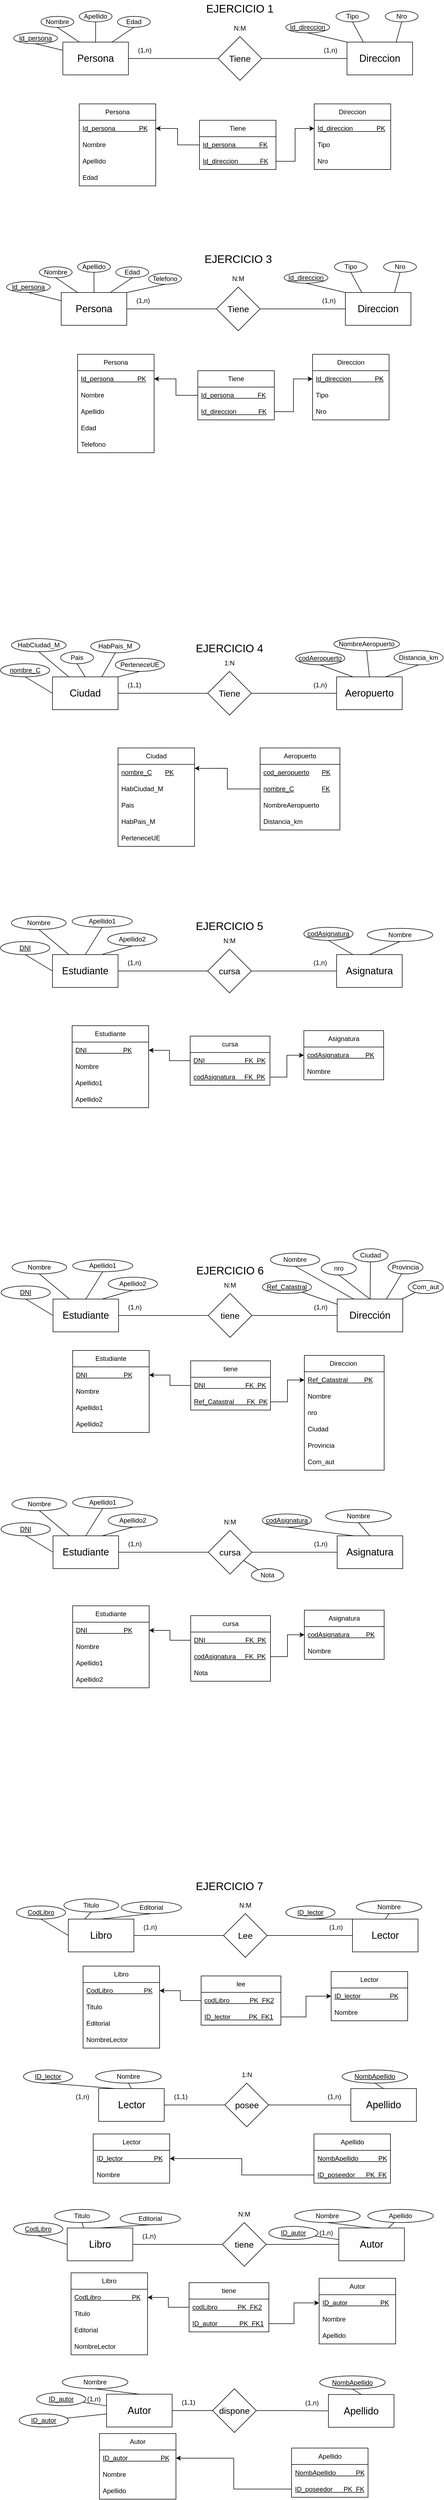 <mxfile version="22.1.1" type="github">
  <diagram name="Página-1" id="Z795Bbzr82MwVMrNqGUJ">
    <mxGraphModel dx="2442" dy="1330" grid="1" gridSize="10" guides="1" tooltips="1" connect="1" arrows="1" fold="1" page="1" pageScale="1" pageWidth="827" pageHeight="1169" math="0" shadow="0">
      <root>
        <mxCell id="0" />
        <mxCell id="1" parent="0" />
        <mxCell id="fTpqq8_Z_Hes4YuYpRoL-5" style="edgeStyle=orthogonalEdgeStyle;rounded=0;orthogonalLoop=1;jettySize=auto;html=1;endArrow=none;endFill=0;" parent="1" source="fTpqq8_Z_Hes4YuYpRoL-1" target="fTpqq8_Z_Hes4YuYpRoL-2" edge="1">
          <mxGeometry relative="1" as="geometry" />
        </mxCell>
        <mxCell id="fTpqq8_Z_Hes4YuYpRoL-1" value="&lt;font style=&quot;font-size: 18px;&quot;&gt;Persona&lt;/font&gt;" style="rounded=0;whiteSpace=wrap;html=1;" parent="1" vertex="1">
          <mxGeometry x="123" y="173" width="120" height="60" as="geometry" />
        </mxCell>
        <mxCell id="fTpqq8_Z_Hes4YuYpRoL-6" style="edgeStyle=orthogonalEdgeStyle;rounded=0;orthogonalLoop=1;jettySize=auto;html=1;endArrow=none;endFill=0;" parent="1" source="fTpqq8_Z_Hes4YuYpRoL-2" target="fTpqq8_Z_Hes4YuYpRoL-3" edge="1">
          <mxGeometry relative="1" as="geometry" />
        </mxCell>
        <mxCell id="fTpqq8_Z_Hes4YuYpRoL-2" value="&lt;font style=&quot;font-size: 16px;&quot;&gt;Tiene&lt;/font&gt;" style="rhombus;whiteSpace=wrap;html=1;" parent="1" vertex="1">
          <mxGeometry x="407" y="163" width="80" height="80" as="geometry" />
        </mxCell>
        <mxCell id="fTpqq8_Z_Hes4YuYpRoL-3" value="&lt;font style=&quot;font-size: 18px;&quot;&gt;Direccion&lt;/font&gt;" style="rounded=0;whiteSpace=wrap;html=1;" parent="1" vertex="1">
          <mxGeometry x="643" y="173" width="120" height="60" as="geometry" />
        </mxCell>
        <mxCell id="fTpqq8_Z_Hes4YuYpRoL-7" value="(1,n)" style="text;html=1;strokeColor=none;fillColor=none;align=center;verticalAlign=middle;whiteSpace=wrap;rounded=0;" parent="1" vertex="1">
          <mxGeometry x="583" y="173" width="60" height="30" as="geometry" />
        </mxCell>
        <mxCell id="fTpqq8_Z_Hes4YuYpRoL-8" value="(1,n)" style="text;html=1;strokeColor=none;fillColor=none;align=center;verticalAlign=middle;whiteSpace=wrap;rounded=0;" parent="1" vertex="1">
          <mxGeometry x="243" y="173" width="60" height="30" as="geometry" />
        </mxCell>
        <mxCell id="fTpqq8_Z_Hes4YuYpRoL-9" value="N:M" style="text;html=1;strokeColor=none;fillColor=none;align=center;verticalAlign=middle;whiteSpace=wrap;rounded=0;" parent="1" vertex="1">
          <mxGeometry x="417" y="133" width="60" height="30" as="geometry" />
        </mxCell>
        <mxCell id="fTpqq8_Z_Hes4YuYpRoL-11" style="edgeStyle=orthogonalEdgeStyle;rounded=0;orthogonalLoop=1;jettySize=auto;html=1;endArrow=none;endFill=0;" parent="1" source="fTpqq8_Z_Hes4YuYpRoL-12" target="fTpqq8_Z_Hes4YuYpRoL-14" edge="1">
          <mxGeometry relative="1" as="geometry" />
        </mxCell>
        <mxCell id="fTpqq8_Z_Hes4YuYpRoL-12" value="&lt;font style=&quot;font-size: 18px;&quot;&gt;Ciudad&lt;/font&gt;" style="rounded=0;whiteSpace=wrap;html=1;" parent="1" vertex="1">
          <mxGeometry x="104" y="1334" width="120" height="60" as="geometry" />
        </mxCell>
        <mxCell id="fTpqq8_Z_Hes4YuYpRoL-13" style="edgeStyle=orthogonalEdgeStyle;rounded=0;orthogonalLoop=1;jettySize=auto;html=1;endArrow=none;endFill=0;" parent="1" source="fTpqq8_Z_Hes4YuYpRoL-14" target="fTpqq8_Z_Hes4YuYpRoL-15" edge="1">
          <mxGeometry relative="1" as="geometry" />
        </mxCell>
        <mxCell id="fTpqq8_Z_Hes4YuYpRoL-14" value="&lt;font style=&quot;font-size: 16px;&quot;&gt;Tiene&lt;/font&gt;" style="rhombus;whiteSpace=wrap;html=1;" parent="1" vertex="1">
          <mxGeometry x="388" y="1324" width="80" height="80" as="geometry" />
        </mxCell>
        <mxCell id="fTpqq8_Z_Hes4YuYpRoL-15" value="&lt;font style=&quot;font-size: 18px;&quot;&gt;Aeropuerto&lt;/font&gt;" style="rounded=0;whiteSpace=wrap;html=1;" parent="1" vertex="1">
          <mxGeometry x="624" y="1334" width="120" height="60" as="geometry" />
        </mxCell>
        <mxCell id="fTpqq8_Z_Hes4YuYpRoL-16" value="(1,n)" style="text;html=1;strokeColor=none;fillColor=none;align=center;verticalAlign=middle;whiteSpace=wrap;rounded=0;" parent="1" vertex="1">
          <mxGeometry x="564" y="1334" width="60" height="30" as="geometry" />
        </mxCell>
        <mxCell id="fTpqq8_Z_Hes4YuYpRoL-17" value="(1,1)" style="text;html=1;strokeColor=none;fillColor=none;align=center;verticalAlign=middle;whiteSpace=wrap;rounded=0;" parent="1" vertex="1">
          <mxGeometry x="224" y="1334" width="60" height="30" as="geometry" />
        </mxCell>
        <mxCell id="fTpqq8_Z_Hes4YuYpRoL-18" value="1:N" style="text;html=1;strokeColor=none;fillColor=none;align=center;verticalAlign=middle;whiteSpace=wrap;rounded=0;" parent="1" vertex="1">
          <mxGeometry x="398" y="1294" width="60" height="30" as="geometry" />
        </mxCell>
        <mxCell id="fTpqq8_Z_Hes4YuYpRoL-19" value="Ciudad" style="swimlane;fontStyle=0;childLayout=stackLayout;horizontal=1;startSize=30;horizontalStack=0;resizeParent=1;resizeParentMax=0;resizeLast=0;collapsible=1;marginBottom=0;whiteSpace=wrap;html=1;" parent="1" vertex="1">
          <mxGeometry x="224" y="1464" width="140" height="180" as="geometry" />
        </mxCell>
        <mxCell id="fTpqq8_Z_Hes4YuYpRoL-20" value="nombre_C&lt;span style=&quot;white-space: pre;&quot;&gt;&#x9;&lt;/span&gt;PK" style="text;strokeColor=none;fillColor=none;align=left;verticalAlign=middle;spacingLeft=4;spacingRight=4;overflow=hidden;points=[[0,0.5],[1,0.5]];portConstraint=eastwest;rotatable=0;whiteSpace=wrap;html=1;fontStyle=4" parent="fTpqq8_Z_Hes4YuYpRoL-19" vertex="1">
          <mxGeometry y="30" width="140" height="30" as="geometry" />
        </mxCell>
        <mxCell id="fTpqq8_Z_Hes4YuYpRoL-21" value="HabCiudad_M" style="text;strokeColor=none;fillColor=none;align=left;verticalAlign=middle;spacingLeft=4;spacingRight=4;overflow=hidden;points=[[0,0.5],[1,0.5]];portConstraint=eastwest;rotatable=0;whiteSpace=wrap;html=1;" parent="fTpqq8_Z_Hes4YuYpRoL-19" vertex="1">
          <mxGeometry y="60" width="140" height="30" as="geometry" />
        </mxCell>
        <mxCell id="fTpqq8_Z_Hes4YuYpRoL-22" value="Pais" style="text;strokeColor=none;fillColor=none;align=left;verticalAlign=middle;spacingLeft=4;spacingRight=4;overflow=hidden;points=[[0,0.5],[1,0.5]];portConstraint=eastwest;rotatable=0;whiteSpace=wrap;html=1;" parent="fTpqq8_Z_Hes4YuYpRoL-19" vertex="1">
          <mxGeometry y="90" width="140" height="30" as="geometry" />
        </mxCell>
        <mxCell id="-cpfAN26ETImXUH0Ku8d-99" value="HabPais_M" style="text;strokeColor=none;fillColor=none;align=left;verticalAlign=middle;spacingLeft=4;spacingRight=4;overflow=hidden;points=[[0,0.5],[1,0.5]];portConstraint=eastwest;rotatable=0;whiteSpace=wrap;html=1;" parent="fTpqq8_Z_Hes4YuYpRoL-19" vertex="1">
          <mxGeometry y="120" width="140" height="30" as="geometry" />
        </mxCell>
        <mxCell id="-cpfAN26ETImXUH0Ku8d-100" value="PerteneceUE" style="text;strokeColor=none;fillColor=none;align=left;verticalAlign=middle;spacingLeft=4;spacingRight=4;overflow=hidden;points=[[0,0.5],[1,0.5]];portConstraint=eastwest;rotatable=0;whiteSpace=wrap;html=1;" parent="fTpqq8_Z_Hes4YuYpRoL-19" vertex="1">
          <mxGeometry y="150" width="140" height="30" as="geometry" />
        </mxCell>
        <mxCell id="fTpqq8_Z_Hes4YuYpRoL-23" value="Aeropuerto" style="swimlane;fontStyle=0;childLayout=stackLayout;horizontal=1;startSize=30;horizontalStack=0;resizeParent=1;resizeParentMax=0;resizeLast=0;collapsible=1;marginBottom=0;whiteSpace=wrap;html=1;" parent="1" vertex="1">
          <mxGeometry x="484" y="1464" width="146" height="150" as="geometry" />
        </mxCell>
        <mxCell id="fTpqq8_Z_Hes4YuYpRoL-24" value="cod_aeropuerto&lt;span style=&quot;white-space: pre;&quot;&gt;&#x9;&lt;/span&gt;PK" style="text;strokeColor=none;fillColor=none;align=left;verticalAlign=middle;spacingLeft=4;spacingRight=4;overflow=hidden;points=[[0,0.5],[1,0.5]];portConstraint=eastwest;rotatable=0;whiteSpace=wrap;html=1;fontStyle=4" parent="fTpqq8_Z_Hes4YuYpRoL-23" vertex="1">
          <mxGeometry y="30" width="146" height="30" as="geometry" />
        </mxCell>
        <mxCell id="fTpqq8_Z_Hes4YuYpRoL-28" value="nombre_C&lt;span style=&quot;white-space: pre;&quot;&gt;&#x9;&lt;/span&gt;&lt;span style=&quot;white-space: pre;&quot;&gt;&#x9;&lt;/span&gt;FK" style="text;strokeColor=none;fillColor=none;align=left;verticalAlign=middle;spacingLeft=4;spacingRight=4;overflow=hidden;points=[[0,0.5],[1,0.5]];portConstraint=eastwest;rotatable=0;whiteSpace=wrap;html=1;fontStyle=4" parent="fTpqq8_Z_Hes4YuYpRoL-23" vertex="1">
          <mxGeometry y="60" width="146" height="30" as="geometry" />
        </mxCell>
        <mxCell id="fTpqq8_Z_Hes4YuYpRoL-25" value="NombreAeropuerto" style="text;strokeColor=none;fillColor=none;align=left;verticalAlign=middle;spacingLeft=4;spacingRight=4;overflow=hidden;points=[[0,0.5],[1,0.5]];portConstraint=eastwest;rotatable=0;whiteSpace=wrap;html=1;" parent="fTpqq8_Z_Hes4YuYpRoL-23" vertex="1">
          <mxGeometry y="90" width="146" height="30" as="geometry" />
        </mxCell>
        <mxCell id="fTpqq8_Z_Hes4YuYpRoL-26" value="Distancia_km" style="text;strokeColor=none;fillColor=none;align=left;verticalAlign=middle;spacingLeft=4;spacingRight=4;overflow=hidden;points=[[0,0.5],[1,0.5]];portConstraint=eastwest;rotatable=0;whiteSpace=wrap;html=1;" parent="fTpqq8_Z_Hes4YuYpRoL-23" vertex="1">
          <mxGeometry y="120" width="146" height="30" as="geometry" />
        </mxCell>
        <mxCell id="fTpqq8_Z_Hes4YuYpRoL-29" style="edgeStyle=orthogonalEdgeStyle;rounded=0;orthogonalLoop=1;jettySize=auto;html=1;entryX=1;entryY=0.244;entryDx=0;entryDy=0;entryPerimeter=0;" parent="1" source="fTpqq8_Z_Hes4YuYpRoL-28" target="fTpqq8_Z_Hes4YuYpRoL-20" edge="1">
          <mxGeometry relative="1" as="geometry" />
        </mxCell>
        <mxCell id="fTpqq8_Z_Hes4YuYpRoL-30" value="&lt;font style=&quot;font-size: 20px;&quot;&gt;EJERCICIO 4&lt;/font&gt;" style="text;html=1;strokeColor=none;fillColor=none;align=center;verticalAlign=middle;whiteSpace=wrap;rounded=0;" parent="1" vertex="1">
          <mxGeometry x="354" y="1266" width="148" height="30" as="geometry" />
        </mxCell>
        <mxCell id="-cpfAN26ETImXUH0Ku8d-1" value="&lt;font style=&quot;font-size: 20px;&quot;&gt;EJERCICIO 1&lt;/font&gt;" style="text;html=1;strokeColor=none;fillColor=none;align=center;verticalAlign=middle;whiteSpace=wrap;rounded=0;" parent="1" vertex="1">
          <mxGeometry x="373" y="96" width="148" height="30" as="geometry" />
        </mxCell>
        <mxCell id="-cpfAN26ETImXUH0Ku8d-2" value="Persona" style="swimlane;fontStyle=0;childLayout=stackLayout;horizontal=1;startSize=30;horizontalStack=0;resizeParent=1;resizeParentMax=0;resizeLast=0;collapsible=1;marginBottom=0;whiteSpace=wrap;html=1;" parent="1" vertex="1">
          <mxGeometry x="153" y="286" width="140" height="150" as="geometry" />
        </mxCell>
        <mxCell id="-cpfAN26ETImXUH0Ku8d-3" value="Id_persona&amp;nbsp; &amp;nbsp; &amp;nbsp; &amp;nbsp; &amp;nbsp; &amp;nbsp; &amp;nbsp;PK" style="text;strokeColor=none;fillColor=none;align=left;verticalAlign=middle;spacingLeft=4;spacingRight=4;overflow=hidden;points=[[0,0.5],[1,0.5]];portConstraint=eastwest;rotatable=0;whiteSpace=wrap;html=1;fontStyle=4" parent="-cpfAN26ETImXUH0Ku8d-2" vertex="1">
          <mxGeometry y="30" width="140" height="30" as="geometry" />
        </mxCell>
        <mxCell id="-cpfAN26ETImXUH0Ku8d-4" value="Nombre" style="text;strokeColor=none;fillColor=none;align=left;verticalAlign=middle;spacingLeft=4;spacingRight=4;overflow=hidden;points=[[0,0.5],[1,0.5]];portConstraint=eastwest;rotatable=0;whiteSpace=wrap;html=1;" parent="-cpfAN26ETImXUH0Ku8d-2" vertex="1">
          <mxGeometry y="60" width="140" height="30" as="geometry" />
        </mxCell>
        <mxCell id="-cpfAN26ETImXUH0Ku8d-5" value="Apellido" style="text;strokeColor=none;fillColor=none;align=left;verticalAlign=middle;spacingLeft=4;spacingRight=4;overflow=hidden;points=[[0,0.5],[1,0.5]];portConstraint=eastwest;rotatable=0;whiteSpace=wrap;html=1;" parent="-cpfAN26ETImXUH0Ku8d-2" vertex="1">
          <mxGeometry y="90" width="140" height="30" as="geometry" />
        </mxCell>
        <mxCell id="-cpfAN26ETImXUH0Ku8d-27" value="Edad" style="text;strokeColor=none;fillColor=none;align=left;verticalAlign=middle;spacingLeft=4;spacingRight=4;overflow=hidden;points=[[0,0.5],[1,0.5]];portConstraint=eastwest;rotatable=0;whiteSpace=wrap;html=1;" parent="-cpfAN26ETImXUH0Ku8d-2" vertex="1">
          <mxGeometry y="120" width="140" height="30" as="geometry" />
        </mxCell>
        <mxCell id="-cpfAN26ETImXUH0Ku8d-6" value="Nombre" style="ellipse;whiteSpace=wrap;html=1;" parent="1" vertex="1">
          <mxGeometry x="83" y="126" width="60" height="20" as="geometry" />
        </mxCell>
        <mxCell id="-cpfAN26ETImXUH0Ku8d-9" value="Apellido" style="ellipse;whiteSpace=wrap;html=1;" parent="1" vertex="1">
          <mxGeometry x="153" y="116" width="60" height="20" as="geometry" />
        </mxCell>
        <mxCell id="-cpfAN26ETImXUH0Ku8d-10" value="Edad" style="ellipse;whiteSpace=wrap;html=1;" parent="1" vertex="1">
          <mxGeometry x="223" y="126" width="60" height="20" as="geometry" />
        </mxCell>
        <mxCell id="-cpfAN26ETImXUH0Ku8d-11" value="Tipo" style="ellipse;whiteSpace=wrap;html=1;" parent="1" vertex="1">
          <mxGeometry x="623" y="116" width="60" height="20" as="geometry" />
        </mxCell>
        <mxCell id="-cpfAN26ETImXUH0Ku8d-13" value="Nro" style="ellipse;whiteSpace=wrap;html=1;" parent="1" vertex="1">
          <mxGeometry x="713" y="116" width="60" height="20" as="geometry" />
        </mxCell>
        <mxCell id="-cpfAN26ETImXUH0Ku8d-16" value="" style="endArrow=none;html=1;rounded=0;entryX=0.5;entryY=1;entryDx=0;entryDy=0;exitX=0.75;exitY=0;exitDx=0;exitDy=0;" parent="1" source="fTpqq8_Z_Hes4YuYpRoL-3" target="-cpfAN26ETImXUH0Ku8d-13" edge="1">
          <mxGeometry width="50" height="50" relative="1" as="geometry">
            <mxPoint x="688" y="203" as="sourcePoint" />
            <mxPoint x="738" y="153" as="targetPoint" />
          </mxGeometry>
        </mxCell>
        <mxCell id="-cpfAN26ETImXUH0Ku8d-17" value="" style="endArrow=none;html=1;rounded=0;entryX=0.5;entryY=1;entryDx=0;entryDy=0;exitX=0.25;exitY=0;exitDx=0;exitDy=0;" parent="1" source="fTpqq8_Z_Hes4YuYpRoL-3" target="-cpfAN26ETImXUH0Ku8d-11" edge="1">
          <mxGeometry width="50" height="50" relative="1" as="geometry">
            <mxPoint x="553" y="183" as="sourcePoint" />
            <mxPoint x="603" y="133" as="targetPoint" />
          </mxGeometry>
        </mxCell>
        <mxCell id="-cpfAN26ETImXUH0Ku8d-18" value="" style="endArrow=none;html=1;rounded=0;entryX=0.5;entryY=1;entryDx=0;entryDy=0;exitX=0.25;exitY=0;exitDx=0;exitDy=0;" parent="1" source="fTpqq8_Z_Hes4YuYpRoL-1" target="-cpfAN26ETImXUH0Ku8d-6" edge="1">
          <mxGeometry width="50" height="50" relative="1" as="geometry">
            <mxPoint x="53" y="203" as="sourcePoint" />
            <mxPoint x="103" y="153" as="targetPoint" />
          </mxGeometry>
        </mxCell>
        <mxCell id="-cpfAN26ETImXUH0Ku8d-19" value="" style="endArrow=none;html=1;rounded=0;entryX=0.5;entryY=1;entryDx=0;entryDy=0;exitX=0.5;exitY=0;exitDx=0;exitDy=0;" parent="1" source="fTpqq8_Z_Hes4YuYpRoL-1" target="-cpfAN26ETImXUH0Ku8d-9" edge="1">
          <mxGeometry width="50" height="50" relative="1" as="geometry">
            <mxPoint x="143" y="203" as="sourcePoint" />
            <mxPoint x="193" y="153" as="targetPoint" />
          </mxGeometry>
        </mxCell>
        <mxCell id="-cpfAN26ETImXUH0Ku8d-20" value="" style="endArrow=none;html=1;rounded=0;entryX=0.5;entryY=1;entryDx=0;entryDy=0;exitX=0.75;exitY=0;exitDx=0;exitDy=0;" parent="1" source="fTpqq8_Z_Hes4YuYpRoL-1" target="-cpfAN26ETImXUH0Ku8d-10" edge="1">
          <mxGeometry width="50" height="50" relative="1" as="geometry">
            <mxPoint x="243" y="203" as="sourcePoint" />
            <mxPoint x="293" y="153" as="targetPoint" />
          </mxGeometry>
        </mxCell>
        <mxCell id="-cpfAN26ETImXUH0Ku8d-22" value="Id_persona" style="ellipse;whiteSpace=wrap;html=1;fontStyle=4" parent="1" vertex="1">
          <mxGeometry x="33" y="156" width="80" height="20" as="geometry" />
        </mxCell>
        <mxCell id="-cpfAN26ETImXUH0Ku8d-24" value="" style="endArrow=none;html=1;rounded=0;entryX=0.5;entryY=1;entryDx=0;entryDy=0;exitX=0;exitY=0.25;exitDx=0;exitDy=0;" parent="1" source="fTpqq8_Z_Hes4YuYpRoL-1" target="-cpfAN26ETImXUH0Ku8d-22" edge="1">
          <mxGeometry width="50" height="50" relative="1" as="geometry">
            <mxPoint x="43" y="266" as="sourcePoint" />
            <mxPoint x="93" y="216" as="targetPoint" />
          </mxGeometry>
        </mxCell>
        <mxCell id="-cpfAN26ETImXUH0Ku8d-25" value="Id_direccion" style="ellipse;whiteSpace=wrap;html=1;fontStyle=4" parent="1" vertex="1">
          <mxGeometry x="531" y="136" width="80" height="20" as="geometry" />
        </mxCell>
        <mxCell id="-cpfAN26ETImXUH0Ku8d-26" value="" style="endArrow=none;html=1;rounded=0;entryX=0.5;entryY=1;entryDx=0;entryDy=0;exitX=1;exitY=0;exitDx=0;exitDy=0;" parent="1" source="fTpqq8_Z_Hes4YuYpRoL-7" target="-cpfAN26ETImXUH0Ku8d-25" edge="1">
          <mxGeometry width="50" height="50" relative="1" as="geometry">
            <mxPoint x="521" y="223" as="sourcePoint" />
            <mxPoint x="571" y="173" as="targetPoint" />
          </mxGeometry>
        </mxCell>
        <mxCell id="-cpfAN26ETImXUH0Ku8d-28" value="Direccion" style="swimlane;fontStyle=0;childLayout=stackLayout;horizontal=1;startSize=30;horizontalStack=0;resizeParent=1;resizeParentMax=0;resizeLast=0;collapsible=1;marginBottom=0;whiteSpace=wrap;html=1;" parent="1" vertex="1">
          <mxGeometry x="583" y="286" width="140" height="120" as="geometry" />
        </mxCell>
        <mxCell id="-cpfAN26ETImXUH0Ku8d-29" value="Id_direccion&amp;nbsp; &amp;nbsp; &amp;nbsp; &amp;nbsp; &amp;nbsp; &amp;nbsp; &amp;nbsp;PK" style="text;strokeColor=none;fillColor=none;align=left;verticalAlign=middle;spacingLeft=4;spacingRight=4;overflow=hidden;points=[[0,0.5],[1,0.5]];portConstraint=eastwest;rotatable=0;whiteSpace=wrap;html=1;fontStyle=4" parent="-cpfAN26ETImXUH0Ku8d-28" vertex="1">
          <mxGeometry y="30" width="140" height="30" as="geometry" />
        </mxCell>
        <mxCell id="-cpfAN26ETImXUH0Ku8d-30" value="Tipo" style="text;strokeColor=none;fillColor=none;align=left;verticalAlign=middle;spacingLeft=4;spacingRight=4;overflow=hidden;points=[[0,0.5],[1,0.5]];portConstraint=eastwest;rotatable=0;whiteSpace=wrap;html=1;" parent="-cpfAN26ETImXUH0Ku8d-28" vertex="1">
          <mxGeometry y="60" width="140" height="30" as="geometry" />
        </mxCell>
        <mxCell id="-cpfAN26ETImXUH0Ku8d-31" value="Nro" style="text;strokeColor=none;fillColor=none;align=left;verticalAlign=middle;spacingLeft=4;spacingRight=4;overflow=hidden;points=[[0,0.5],[1,0.5]];portConstraint=eastwest;rotatable=0;whiteSpace=wrap;html=1;" parent="-cpfAN26ETImXUH0Ku8d-28" vertex="1">
          <mxGeometry y="90" width="140" height="30" as="geometry" />
        </mxCell>
        <mxCell id="-cpfAN26ETImXUH0Ku8d-33" value="Tiene" style="swimlane;fontStyle=0;childLayout=stackLayout;horizontal=1;startSize=30;horizontalStack=0;resizeParent=1;resizeParentMax=0;resizeLast=0;collapsible=1;marginBottom=0;whiteSpace=wrap;html=1;" parent="1" vertex="1">
          <mxGeometry x="373" y="316" width="140" height="90" as="geometry" />
        </mxCell>
        <mxCell id="-cpfAN26ETImXUH0Ku8d-34" value="Id_persona&amp;nbsp; &amp;nbsp; &amp;nbsp; &amp;nbsp; &amp;nbsp; &amp;nbsp; &amp;nbsp;FK" style="text;strokeColor=none;fillColor=none;align=left;verticalAlign=middle;spacingLeft=4;spacingRight=4;overflow=hidden;points=[[0,0.5],[1,0.5]];portConstraint=eastwest;rotatable=0;whiteSpace=wrap;html=1;fontStyle=4" parent="-cpfAN26ETImXUH0Ku8d-33" vertex="1">
          <mxGeometry y="30" width="140" height="30" as="geometry" />
        </mxCell>
        <mxCell id="-cpfAN26ETImXUH0Ku8d-37" value="Id_direccion&amp;nbsp; &amp;nbsp; &amp;nbsp; &amp;nbsp; &amp;nbsp; &amp;nbsp; FK" style="text;strokeColor=none;fillColor=none;align=left;verticalAlign=middle;spacingLeft=4;spacingRight=4;overflow=hidden;points=[[0,0.5],[1,0.5]];portConstraint=eastwest;rotatable=0;whiteSpace=wrap;html=1;fontStyle=4" parent="-cpfAN26ETImXUH0Ku8d-33" vertex="1">
          <mxGeometry y="60" width="140" height="30" as="geometry" />
        </mxCell>
        <mxCell id="-cpfAN26ETImXUH0Ku8d-38" style="edgeStyle=orthogonalEdgeStyle;rounded=0;orthogonalLoop=1;jettySize=auto;html=1;" parent="1" source="-cpfAN26ETImXUH0Ku8d-34" target="-cpfAN26ETImXUH0Ku8d-3" edge="1">
          <mxGeometry relative="1" as="geometry" />
        </mxCell>
        <mxCell id="-cpfAN26ETImXUH0Ku8d-39" style="edgeStyle=orthogonalEdgeStyle;rounded=0;orthogonalLoop=1;jettySize=auto;html=1;" parent="1" source="-cpfAN26ETImXUH0Ku8d-37" target="-cpfAN26ETImXUH0Ku8d-29" edge="1">
          <mxGeometry relative="1" as="geometry" />
        </mxCell>
        <mxCell id="-cpfAN26ETImXUH0Ku8d-40" style="edgeStyle=orthogonalEdgeStyle;rounded=0;orthogonalLoop=1;jettySize=auto;html=1;endArrow=none;endFill=0;" parent="1" source="-cpfAN26ETImXUH0Ku8d-41" target="-cpfAN26ETImXUH0Ku8d-43" edge="1">
          <mxGeometry relative="1" as="geometry" />
        </mxCell>
        <mxCell id="-cpfAN26ETImXUH0Ku8d-41" value="&lt;font style=&quot;font-size: 18px;&quot;&gt;Persona&lt;/font&gt;" style="rounded=0;whiteSpace=wrap;html=1;" parent="1" vertex="1">
          <mxGeometry x="120" y="631" width="120" height="60" as="geometry" />
        </mxCell>
        <mxCell id="-cpfAN26ETImXUH0Ku8d-42" style="edgeStyle=orthogonalEdgeStyle;rounded=0;orthogonalLoop=1;jettySize=auto;html=1;endArrow=none;endFill=0;" parent="1" source="-cpfAN26ETImXUH0Ku8d-43" target="-cpfAN26ETImXUH0Ku8d-44" edge="1">
          <mxGeometry relative="1" as="geometry" />
        </mxCell>
        <mxCell id="-cpfAN26ETImXUH0Ku8d-43" value="&lt;font style=&quot;font-size: 16px;&quot;&gt;Tiene&lt;/font&gt;" style="rhombus;whiteSpace=wrap;html=1;" parent="1" vertex="1">
          <mxGeometry x="404" y="621" width="80" height="80" as="geometry" />
        </mxCell>
        <mxCell id="-cpfAN26ETImXUH0Ku8d-44" value="&lt;font style=&quot;font-size: 18px;&quot;&gt;Direccion&lt;/font&gt;" style="rounded=0;whiteSpace=wrap;html=1;" parent="1" vertex="1">
          <mxGeometry x="640" y="631" width="120" height="60" as="geometry" />
        </mxCell>
        <mxCell id="-cpfAN26ETImXUH0Ku8d-45" value="(1,n)" style="text;html=1;strokeColor=none;fillColor=none;align=center;verticalAlign=middle;whiteSpace=wrap;rounded=0;" parent="1" vertex="1">
          <mxGeometry x="580" y="631" width="60" height="30" as="geometry" />
        </mxCell>
        <mxCell id="-cpfAN26ETImXUH0Ku8d-46" value="(1,n)" style="text;html=1;strokeColor=none;fillColor=none;align=center;verticalAlign=middle;whiteSpace=wrap;rounded=0;" parent="1" vertex="1">
          <mxGeometry x="240" y="631" width="60" height="30" as="geometry" />
        </mxCell>
        <mxCell id="-cpfAN26ETImXUH0Ku8d-47" value="N:M" style="text;html=1;strokeColor=none;fillColor=none;align=center;verticalAlign=middle;whiteSpace=wrap;rounded=0;" parent="1" vertex="1">
          <mxGeometry x="414" y="591" width="60" height="30" as="geometry" />
        </mxCell>
        <mxCell id="-cpfAN26ETImXUH0Ku8d-48" value="&lt;font style=&quot;font-size: 20px;&quot;&gt;EJERCICIO 3&lt;/font&gt;" style="text;html=1;strokeColor=none;fillColor=none;align=center;verticalAlign=middle;whiteSpace=wrap;rounded=0;" parent="1" vertex="1">
          <mxGeometry x="370" y="554" width="148" height="30" as="geometry" />
        </mxCell>
        <mxCell id="-cpfAN26ETImXUH0Ku8d-49" value="Persona" style="swimlane;fontStyle=0;childLayout=stackLayout;horizontal=1;startSize=30;horizontalStack=0;resizeParent=1;resizeParentMax=0;resizeLast=0;collapsible=1;marginBottom=0;whiteSpace=wrap;html=1;" parent="1" vertex="1">
          <mxGeometry x="150" y="744" width="140" height="180" as="geometry" />
        </mxCell>
        <mxCell id="-cpfAN26ETImXUH0Ku8d-50" value="Id_persona&amp;nbsp; &amp;nbsp; &amp;nbsp; &amp;nbsp; &amp;nbsp; &amp;nbsp; &amp;nbsp;PK" style="text;strokeColor=none;fillColor=none;align=left;verticalAlign=middle;spacingLeft=4;spacingRight=4;overflow=hidden;points=[[0,0.5],[1,0.5]];portConstraint=eastwest;rotatable=0;whiteSpace=wrap;html=1;fontStyle=4" parent="-cpfAN26ETImXUH0Ku8d-49" vertex="1">
          <mxGeometry y="30" width="140" height="30" as="geometry" />
        </mxCell>
        <mxCell id="-cpfAN26ETImXUH0Ku8d-51" value="Nombre" style="text;strokeColor=none;fillColor=none;align=left;verticalAlign=middle;spacingLeft=4;spacingRight=4;overflow=hidden;points=[[0,0.5],[1,0.5]];portConstraint=eastwest;rotatable=0;whiteSpace=wrap;html=1;" parent="-cpfAN26ETImXUH0Ku8d-49" vertex="1">
          <mxGeometry y="60" width="140" height="30" as="geometry" />
        </mxCell>
        <mxCell id="-cpfAN26ETImXUH0Ku8d-52" value="Apellido" style="text;strokeColor=none;fillColor=none;align=left;verticalAlign=middle;spacingLeft=4;spacingRight=4;overflow=hidden;points=[[0,0.5],[1,0.5]];portConstraint=eastwest;rotatable=0;whiteSpace=wrap;html=1;" parent="-cpfAN26ETImXUH0Ku8d-49" vertex="1">
          <mxGeometry y="90" width="140" height="30" as="geometry" />
        </mxCell>
        <mxCell id="-cpfAN26ETImXUH0Ku8d-53" value="Edad" style="text;strokeColor=none;fillColor=none;align=left;verticalAlign=middle;spacingLeft=4;spacingRight=4;overflow=hidden;points=[[0,0.5],[1,0.5]];portConstraint=eastwest;rotatable=0;whiteSpace=wrap;html=1;" parent="-cpfAN26ETImXUH0Ku8d-49" vertex="1">
          <mxGeometry y="120" width="140" height="30" as="geometry" />
        </mxCell>
        <mxCell id="-cpfAN26ETImXUH0Ku8d-79" value="Telefono" style="text;strokeColor=none;fillColor=none;align=left;verticalAlign=middle;spacingLeft=4;spacingRight=4;overflow=hidden;points=[[0,0.5],[1,0.5]];portConstraint=eastwest;rotatable=0;whiteSpace=wrap;html=1;" parent="-cpfAN26ETImXUH0Ku8d-49" vertex="1">
          <mxGeometry y="150" width="140" height="30" as="geometry" />
        </mxCell>
        <mxCell id="-cpfAN26ETImXUH0Ku8d-54" value="Nombre" style="ellipse;whiteSpace=wrap;html=1;" parent="1" vertex="1">
          <mxGeometry x="80" y="584" width="60" height="20" as="geometry" />
        </mxCell>
        <mxCell id="-cpfAN26ETImXUH0Ku8d-55" value="Apellido" style="ellipse;whiteSpace=wrap;html=1;" parent="1" vertex="1">
          <mxGeometry x="150" y="574" width="60" height="20" as="geometry" />
        </mxCell>
        <mxCell id="-cpfAN26ETImXUH0Ku8d-56" value="Edad" style="ellipse;whiteSpace=wrap;html=1;" parent="1" vertex="1">
          <mxGeometry x="220" y="584" width="60" height="20" as="geometry" />
        </mxCell>
        <mxCell id="-cpfAN26ETImXUH0Ku8d-57" value="Tipo" style="ellipse;whiteSpace=wrap;html=1;" parent="1" vertex="1">
          <mxGeometry x="620" y="574" width="60" height="20" as="geometry" />
        </mxCell>
        <mxCell id="-cpfAN26ETImXUH0Ku8d-58" value="Nro" style="ellipse;whiteSpace=wrap;html=1;" parent="1" vertex="1">
          <mxGeometry x="710" y="574" width="60" height="20" as="geometry" />
        </mxCell>
        <mxCell id="-cpfAN26ETImXUH0Ku8d-59" value="" style="endArrow=none;html=1;rounded=0;entryX=0.5;entryY=1;entryDx=0;entryDy=0;exitX=0.75;exitY=0;exitDx=0;exitDy=0;" parent="1" source="-cpfAN26ETImXUH0Ku8d-44" target="-cpfAN26ETImXUH0Ku8d-58" edge="1">
          <mxGeometry width="50" height="50" relative="1" as="geometry">
            <mxPoint x="685" y="661" as="sourcePoint" />
            <mxPoint x="735" y="611" as="targetPoint" />
          </mxGeometry>
        </mxCell>
        <mxCell id="-cpfAN26ETImXUH0Ku8d-60" value="" style="endArrow=none;html=1;rounded=0;entryX=0.5;entryY=1;entryDx=0;entryDy=0;exitX=0.25;exitY=0;exitDx=0;exitDy=0;" parent="1" source="-cpfAN26ETImXUH0Ku8d-44" target="-cpfAN26ETImXUH0Ku8d-57" edge="1">
          <mxGeometry width="50" height="50" relative="1" as="geometry">
            <mxPoint x="550" y="641" as="sourcePoint" />
            <mxPoint x="600" y="591" as="targetPoint" />
          </mxGeometry>
        </mxCell>
        <mxCell id="-cpfAN26ETImXUH0Ku8d-61" value="" style="endArrow=none;html=1;rounded=0;entryX=0.5;entryY=1;entryDx=0;entryDy=0;exitX=0.25;exitY=0;exitDx=0;exitDy=0;" parent="1" source="-cpfAN26ETImXUH0Ku8d-41" target="-cpfAN26ETImXUH0Ku8d-54" edge="1">
          <mxGeometry width="50" height="50" relative="1" as="geometry">
            <mxPoint x="50" y="661" as="sourcePoint" />
            <mxPoint x="100" y="611" as="targetPoint" />
          </mxGeometry>
        </mxCell>
        <mxCell id="-cpfAN26ETImXUH0Ku8d-62" value="" style="endArrow=none;html=1;rounded=0;entryX=0.5;entryY=1;entryDx=0;entryDy=0;exitX=0.5;exitY=0;exitDx=0;exitDy=0;" parent="1" source="-cpfAN26ETImXUH0Ku8d-41" target="-cpfAN26ETImXUH0Ku8d-55" edge="1">
          <mxGeometry width="50" height="50" relative="1" as="geometry">
            <mxPoint x="140" y="661" as="sourcePoint" />
            <mxPoint x="190" y="611" as="targetPoint" />
          </mxGeometry>
        </mxCell>
        <mxCell id="-cpfAN26ETImXUH0Ku8d-63" value="" style="endArrow=none;html=1;rounded=0;entryX=0.5;entryY=1;entryDx=0;entryDy=0;exitX=0.75;exitY=0;exitDx=0;exitDy=0;" parent="1" source="-cpfAN26ETImXUH0Ku8d-41" target="-cpfAN26ETImXUH0Ku8d-56" edge="1">
          <mxGeometry width="50" height="50" relative="1" as="geometry">
            <mxPoint x="240" y="661" as="sourcePoint" />
            <mxPoint x="290" y="611" as="targetPoint" />
          </mxGeometry>
        </mxCell>
        <mxCell id="-cpfAN26ETImXUH0Ku8d-64" value="Id_persona" style="ellipse;whiteSpace=wrap;html=1;fontStyle=4" parent="1" vertex="1">
          <mxGeometry x="20" y="611" width="80" height="20" as="geometry" />
        </mxCell>
        <mxCell id="-cpfAN26ETImXUH0Ku8d-65" value="" style="endArrow=none;html=1;rounded=0;entryX=0.5;entryY=1;entryDx=0;entryDy=0;exitX=0;exitY=0.25;exitDx=0;exitDy=0;" parent="1" source="-cpfAN26ETImXUH0Ku8d-41" target="-cpfAN26ETImXUH0Ku8d-64" edge="1">
          <mxGeometry width="50" height="50" relative="1" as="geometry">
            <mxPoint x="40" y="724" as="sourcePoint" />
            <mxPoint x="70" y="634" as="targetPoint" />
          </mxGeometry>
        </mxCell>
        <mxCell id="-cpfAN26ETImXUH0Ku8d-66" value="Id_direccion" style="ellipse;whiteSpace=wrap;html=1;fontStyle=4" parent="1" vertex="1">
          <mxGeometry x="528" y="594" width="80" height="20" as="geometry" />
        </mxCell>
        <mxCell id="-cpfAN26ETImXUH0Ku8d-67" value="" style="endArrow=none;html=1;rounded=0;entryX=0.5;entryY=1;entryDx=0;entryDy=0;exitX=1;exitY=0;exitDx=0;exitDy=0;" parent="1" source="-cpfAN26ETImXUH0Ku8d-45" target="-cpfAN26ETImXUH0Ku8d-66" edge="1">
          <mxGeometry width="50" height="50" relative="1" as="geometry">
            <mxPoint x="518" y="681" as="sourcePoint" />
            <mxPoint x="568" y="631" as="targetPoint" />
          </mxGeometry>
        </mxCell>
        <mxCell id="-cpfAN26ETImXUH0Ku8d-68" value="Direccion" style="swimlane;fontStyle=0;childLayout=stackLayout;horizontal=1;startSize=30;horizontalStack=0;resizeParent=1;resizeParentMax=0;resizeLast=0;collapsible=1;marginBottom=0;whiteSpace=wrap;html=1;" parent="1" vertex="1">
          <mxGeometry x="580" y="744" width="140" height="120" as="geometry" />
        </mxCell>
        <mxCell id="-cpfAN26ETImXUH0Ku8d-69" value="Id_direccion&amp;nbsp; &amp;nbsp; &amp;nbsp; &amp;nbsp; &amp;nbsp; &amp;nbsp; &amp;nbsp;PK" style="text;strokeColor=none;fillColor=none;align=left;verticalAlign=middle;spacingLeft=4;spacingRight=4;overflow=hidden;points=[[0,0.5],[1,0.5]];portConstraint=eastwest;rotatable=0;whiteSpace=wrap;html=1;fontStyle=4" parent="-cpfAN26ETImXUH0Ku8d-68" vertex="1">
          <mxGeometry y="30" width="140" height="30" as="geometry" />
        </mxCell>
        <mxCell id="-cpfAN26ETImXUH0Ku8d-70" value="Tipo" style="text;strokeColor=none;fillColor=none;align=left;verticalAlign=middle;spacingLeft=4;spacingRight=4;overflow=hidden;points=[[0,0.5],[1,0.5]];portConstraint=eastwest;rotatable=0;whiteSpace=wrap;html=1;" parent="-cpfAN26ETImXUH0Ku8d-68" vertex="1">
          <mxGeometry y="60" width="140" height="30" as="geometry" />
        </mxCell>
        <mxCell id="-cpfAN26ETImXUH0Ku8d-71" value="Nro" style="text;strokeColor=none;fillColor=none;align=left;verticalAlign=middle;spacingLeft=4;spacingRight=4;overflow=hidden;points=[[0,0.5],[1,0.5]];portConstraint=eastwest;rotatable=0;whiteSpace=wrap;html=1;" parent="-cpfAN26ETImXUH0Ku8d-68" vertex="1">
          <mxGeometry y="90" width="140" height="30" as="geometry" />
        </mxCell>
        <mxCell id="-cpfAN26ETImXUH0Ku8d-72" value="Tiene" style="swimlane;fontStyle=0;childLayout=stackLayout;horizontal=1;startSize=30;horizontalStack=0;resizeParent=1;resizeParentMax=0;resizeLast=0;collapsible=1;marginBottom=0;whiteSpace=wrap;html=1;" parent="1" vertex="1">
          <mxGeometry x="370" y="774" width="140" height="90" as="geometry" />
        </mxCell>
        <mxCell id="-cpfAN26ETImXUH0Ku8d-73" value="Id_persona&amp;nbsp; &amp;nbsp; &amp;nbsp; &amp;nbsp; &amp;nbsp; &amp;nbsp; &amp;nbsp;FK" style="text;strokeColor=none;fillColor=none;align=left;verticalAlign=middle;spacingLeft=4;spacingRight=4;overflow=hidden;points=[[0,0.5],[1,0.5]];portConstraint=eastwest;rotatable=0;whiteSpace=wrap;html=1;fontStyle=4" parent="-cpfAN26ETImXUH0Ku8d-72" vertex="1">
          <mxGeometry y="30" width="140" height="30" as="geometry" />
        </mxCell>
        <mxCell id="-cpfAN26ETImXUH0Ku8d-74" value="Id_direccion&amp;nbsp; &amp;nbsp; &amp;nbsp; &amp;nbsp; &amp;nbsp; &amp;nbsp; FK" style="text;strokeColor=none;fillColor=none;align=left;verticalAlign=middle;spacingLeft=4;spacingRight=4;overflow=hidden;points=[[0,0.5],[1,0.5]];portConstraint=eastwest;rotatable=0;whiteSpace=wrap;html=1;fontStyle=4" parent="-cpfAN26ETImXUH0Ku8d-72" vertex="1">
          <mxGeometry y="60" width="140" height="30" as="geometry" />
        </mxCell>
        <mxCell id="-cpfAN26ETImXUH0Ku8d-75" style="edgeStyle=orthogonalEdgeStyle;rounded=0;orthogonalLoop=1;jettySize=auto;html=1;" parent="1" source="-cpfAN26ETImXUH0Ku8d-73" target="-cpfAN26ETImXUH0Ku8d-50" edge="1">
          <mxGeometry relative="1" as="geometry" />
        </mxCell>
        <mxCell id="-cpfAN26ETImXUH0Ku8d-76" style="edgeStyle=orthogonalEdgeStyle;rounded=0;orthogonalLoop=1;jettySize=auto;html=1;" parent="1" source="-cpfAN26ETImXUH0Ku8d-74" target="-cpfAN26ETImXUH0Ku8d-69" edge="1">
          <mxGeometry relative="1" as="geometry" />
        </mxCell>
        <mxCell id="-cpfAN26ETImXUH0Ku8d-77" value="Telefono" style="ellipse;whiteSpace=wrap;html=1;" parent="1" vertex="1">
          <mxGeometry x="280" y="596" width="60" height="20" as="geometry" />
        </mxCell>
        <mxCell id="-cpfAN26ETImXUH0Ku8d-78" value="" style="endArrow=none;html=1;rounded=0;entryX=0.5;entryY=1;entryDx=0;entryDy=0;exitX=0;exitY=0;exitDx=0;exitDy=0;" parent="1" source="-cpfAN26ETImXUH0Ku8d-46" target="-cpfAN26ETImXUH0Ku8d-77" edge="1">
          <mxGeometry width="50" height="50" relative="1" as="geometry">
            <mxPoint x="260" y="684" as="sourcePoint" />
            <mxPoint x="310" y="634" as="targetPoint" />
          </mxGeometry>
        </mxCell>
        <mxCell id="-cpfAN26ETImXUH0Ku8d-80" value="nombre_C" style="ellipse;whiteSpace=wrap;html=1;fontStyle=4" parent="1" vertex="1">
          <mxGeometry x="9" y="1310" width="90" height="24" as="geometry" />
        </mxCell>
        <mxCell id="-cpfAN26ETImXUH0Ku8d-81" value="HabCiudad_M" style="ellipse;whiteSpace=wrap;html=1;" parent="1" vertex="1">
          <mxGeometry x="29" y="1264" width="100" height="24" as="geometry" />
        </mxCell>
        <mxCell id="-cpfAN26ETImXUH0Ku8d-82" value="HabPais_M" style="ellipse;whiteSpace=wrap;html=1;" parent="1" vertex="1">
          <mxGeometry x="174" y="1266" width="90" height="24" as="geometry" />
        </mxCell>
        <mxCell id="-cpfAN26ETImXUH0Ku8d-83" value="Pais" style="ellipse;whiteSpace=wrap;html=1;" parent="1" vertex="1">
          <mxGeometry x="119" y="1288" width="60" height="22" as="geometry" />
        </mxCell>
        <mxCell id="-cpfAN26ETImXUH0Ku8d-84" value="PerteneceUE" style="ellipse;whiteSpace=wrap;html=1;" parent="1" vertex="1">
          <mxGeometry x="219" y="1300" width="90" height="24" as="geometry" />
        </mxCell>
        <mxCell id="-cpfAN26ETImXUH0Ku8d-85" value="" style="endArrow=none;html=1;rounded=0;entryX=0.5;entryY=1;entryDx=0;entryDy=0;exitX=0;exitY=0.5;exitDx=0;exitDy=0;" parent="1" source="fTpqq8_Z_Hes4YuYpRoL-12" target="-cpfAN26ETImXUH0Ku8d-80" edge="1">
          <mxGeometry width="50" height="50" relative="1" as="geometry">
            <mxPoint x="34" y="1414" as="sourcePoint" />
            <mxPoint x="84" y="1364" as="targetPoint" />
          </mxGeometry>
        </mxCell>
        <mxCell id="-cpfAN26ETImXUH0Ku8d-86" value="" style="endArrow=none;html=1;rounded=0;entryX=0.5;entryY=1;entryDx=0;entryDy=0;exitX=0.25;exitY=0;exitDx=0;exitDy=0;" parent="1" source="fTpqq8_Z_Hes4YuYpRoL-12" target="-cpfAN26ETImXUH0Ku8d-81" edge="1">
          <mxGeometry width="50" height="50" relative="1" as="geometry">
            <mxPoint x="69" y="1364" as="sourcePoint" />
            <mxPoint x="119" y="1314" as="targetPoint" />
          </mxGeometry>
        </mxCell>
        <mxCell id="-cpfAN26ETImXUH0Ku8d-87" value="" style="endArrow=none;html=1;rounded=0;entryX=0.5;entryY=1;entryDx=0;entryDy=0;exitX=0.5;exitY=0;exitDx=0;exitDy=0;" parent="1" source="fTpqq8_Z_Hes4YuYpRoL-12" target="-cpfAN26ETImXUH0Ku8d-83" edge="1">
          <mxGeometry width="50" height="50" relative="1" as="geometry">
            <mxPoint x="109" y="1374" as="sourcePoint" />
            <mxPoint x="159" y="1324" as="targetPoint" />
          </mxGeometry>
        </mxCell>
        <mxCell id="-cpfAN26ETImXUH0Ku8d-88" value="" style="endArrow=none;html=1;rounded=0;entryX=0.5;entryY=1;entryDx=0;entryDy=0;exitX=0.75;exitY=0;exitDx=0;exitDy=0;" parent="1" source="fTpqq8_Z_Hes4YuYpRoL-12" target="-cpfAN26ETImXUH0Ku8d-82" edge="1">
          <mxGeometry width="50" height="50" relative="1" as="geometry">
            <mxPoint x="159" y="1360" as="sourcePoint" />
            <mxPoint x="209" y="1310" as="targetPoint" />
          </mxGeometry>
        </mxCell>
        <mxCell id="-cpfAN26ETImXUH0Ku8d-89" value="" style="endArrow=none;html=1;rounded=0;entryX=0.5;entryY=1;entryDx=0;entryDy=0;exitX=1;exitY=0;exitDx=0;exitDy=0;" parent="1" source="fTpqq8_Z_Hes4YuYpRoL-12" target="-cpfAN26ETImXUH0Ku8d-84" edge="1">
          <mxGeometry width="50" height="50" relative="1" as="geometry">
            <mxPoint x="279" y="1440" as="sourcePoint" />
            <mxPoint x="329" y="1390" as="targetPoint" />
          </mxGeometry>
        </mxCell>
        <mxCell id="-cpfAN26ETImXUH0Ku8d-90" value="codAeropuerto" style="ellipse;whiteSpace=wrap;html=1;fontStyle=4" parent="1" vertex="1">
          <mxGeometry x="549" y="1288" width="90" height="24" as="geometry" />
        </mxCell>
        <mxCell id="-cpfAN26ETImXUH0Ku8d-91" value="NombreAeropuerto" style="ellipse;whiteSpace=wrap;html=1;" parent="1" vertex="1">
          <mxGeometry x="619" y="1262" width="120" height="24" as="geometry" />
        </mxCell>
        <mxCell id="-cpfAN26ETImXUH0Ku8d-93" value="Distancia_km" style="ellipse;whiteSpace=wrap;html=1;" parent="1" vertex="1">
          <mxGeometry x="729" y="1286" width="90" height="26" as="geometry" />
        </mxCell>
        <mxCell id="-cpfAN26ETImXUH0Ku8d-94" value="" style="endArrow=none;html=1;rounded=0;entryX=0.5;entryY=1;entryDx=0;entryDy=0;exitX=0.75;exitY=0;exitDx=0;exitDy=0;" parent="1" source="fTpqq8_Z_Hes4YuYpRoL-15" target="-cpfAN26ETImXUH0Ku8d-93" edge="1">
          <mxGeometry width="50" height="50" relative="1" as="geometry">
            <mxPoint x="749" y="1384" as="sourcePoint" />
            <mxPoint x="799" y="1334" as="targetPoint" />
          </mxGeometry>
        </mxCell>
        <mxCell id="-cpfAN26ETImXUH0Ku8d-95" value="" style="endArrow=none;html=1;rounded=0;entryX=0.5;entryY=1;entryDx=0;entryDy=0;exitX=0.5;exitY=0;exitDx=0;exitDy=0;" parent="1" source="fTpqq8_Z_Hes4YuYpRoL-15" target="-cpfAN26ETImXUH0Ku8d-91" edge="1">
          <mxGeometry width="50" height="50" relative="1" as="geometry">
            <mxPoint x="629" y="1350" as="sourcePoint" />
            <mxPoint x="659" y="1320" as="targetPoint" />
          </mxGeometry>
        </mxCell>
        <mxCell id="-cpfAN26ETImXUH0Ku8d-98" value="" style="endArrow=none;html=1;rounded=0;entryX=0.5;entryY=1;entryDx=0;entryDy=0;exitX=0.25;exitY=0;exitDx=0;exitDy=0;" parent="1" source="fTpqq8_Z_Hes4YuYpRoL-15" target="-cpfAN26ETImXUH0Ku8d-90" edge="1">
          <mxGeometry width="50" height="50" relative="1" as="geometry">
            <mxPoint x="542" y="1374" as="sourcePoint" />
            <mxPoint x="592" y="1324" as="targetPoint" />
          </mxGeometry>
        </mxCell>
        <mxCell id="-cpfAN26ETImXUH0Ku8d-102" style="edgeStyle=orthogonalEdgeStyle;rounded=0;orthogonalLoop=1;jettySize=auto;html=1;endArrow=none;endFill=0;" parent="1" source="-cpfAN26ETImXUH0Ku8d-103" target="-cpfAN26ETImXUH0Ku8d-105" edge="1">
          <mxGeometry relative="1" as="geometry" />
        </mxCell>
        <mxCell id="-cpfAN26ETImXUH0Ku8d-103" value="&lt;font style=&quot;font-size: 18px;&quot;&gt;Estudiante&lt;/font&gt;" style="rounded=0;whiteSpace=wrap;html=1;" parent="1" vertex="1">
          <mxGeometry x="104" y="1842" width="120" height="60" as="geometry" />
        </mxCell>
        <mxCell id="-cpfAN26ETImXUH0Ku8d-104" style="edgeStyle=orthogonalEdgeStyle;rounded=0;orthogonalLoop=1;jettySize=auto;html=1;endArrow=none;endFill=0;" parent="1" source="-cpfAN26ETImXUH0Ku8d-105" target="-cpfAN26ETImXUH0Ku8d-106" edge="1">
          <mxGeometry relative="1" as="geometry" />
        </mxCell>
        <mxCell id="-cpfAN26ETImXUH0Ku8d-105" value="&lt;font style=&quot;font-size: 16px;&quot;&gt;cursa&lt;/font&gt;" style="rhombus;whiteSpace=wrap;html=1;" parent="1" vertex="1">
          <mxGeometry x="388" y="1832" width="80" height="80" as="geometry" />
        </mxCell>
        <mxCell id="-cpfAN26ETImXUH0Ku8d-106" value="&lt;font style=&quot;font-size: 18px;&quot;&gt;Asignatura&lt;/font&gt;" style="rounded=0;whiteSpace=wrap;html=1;" parent="1" vertex="1">
          <mxGeometry x="624" y="1842" width="120" height="60" as="geometry" />
        </mxCell>
        <mxCell id="-cpfAN26ETImXUH0Ku8d-107" value="(1,n)" style="text;html=1;strokeColor=none;fillColor=none;align=center;verticalAlign=middle;whiteSpace=wrap;rounded=0;" parent="1" vertex="1">
          <mxGeometry x="564" y="1842" width="60" height="30" as="geometry" />
        </mxCell>
        <mxCell id="-cpfAN26ETImXUH0Ku8d-108" value="(1,n)" style="text;html=1;strokeColor=none;fillColor=none;align=center;verticalAlign=middle;whiteSpace=wrap;rounded=0;" parent="1" vertex="1">
          <mxGeometry x="224" y="1842" width="60" height="30" as="geometry" />
        </mxCell>
        <mxCell id="-cpfAN26ETImXUH0Ku8d-109" value="N:M" style="text;html=1;strokeColor=none;fillColor=none;align=center;verticalAlign=middle;whiteSpace=wrap;rounded=0;" parent="1" vertex="1">
          <mxGeometry x="398" y="1802" width="60" height="30" as="geometry" />
        </mxCell>
        <mxCell id="-cpfAN26ETImXUH0Ku8d-110" value="Estudiante" style="swimlane;fontStyle=0;childLayout=stackLayout;horizontal=1;startSize=30;horizontalStack=0;resizeParent=1;resizeParentMax=0;resizeLast=0;collapsible=1;marginBottom=0;whiteSpace=wrap;html=1;" parent="1" vertex="1">
          <mxGeometry x="140" y="1972" width="140" height="150" as="geometry" />
        </mxCell>
        <mxCell id="-cpfAN26ETImXUH0Ku8d-111" value="DNI&amp;nbsp; &amp;nbsp; &amp;nbsp; &amp;nbsp; &amp;nbsp; &amp;nbsp; &amp;nbsp; &amp;nbsp; &amp;nbsp; &amp;nbsp; PK" style="text;strokeColor=none;fillColor=none;align=left;verticalAlign=middle;spacingLeft=4;spacingRight=4;overflow=hidden;points=[[0,0.5],[1,0.5]];portConstraint=eastwest;rotatable=0;whiteSpace=wrap;html=1;fontStyle=4" parent="-cpfAN26ETImXUH0Ku8d-110" vertex="1">
          <mxGeometry y="30" width="140" height="30" as="geometry" />
        </mxCell>
        <mxCell id="-cpfAN26ETImXUH0Ku8d-112" value="Nombre" style="text;strokeColor=none;fillColor=none;align=left;verticalAlign=middle;spacingLeft=4;spacingRight=4;overflow=hidden;points=[[0,0.5],[1,0.5]];portConstraint=eastwest;rotatable=0;whiteSpace=wrap;html=1;" parent="-cpfAN26ETImXUH0Ku8d-110" vertex="1">
          <mxGeometry y="60" width="140" height="30" as="geometry" />
        </mxCell>
        <mxCell id="-cpfAN26ETImXUH0Ku8d-113" value="Apellido1" style="text;strokeColor=none;fillColor=none;align=left;verticalAlign=middle;spacingLeft=4;spacingRight=4;overflow=hidden;points=[[0,0.5],[1,0.5]];portConstraint=eastwest;rotatable=0;whiteSpace=wrap;html=1;" parent="-cpfAN26ETImXUH0Ku8d-110" vertex="1">
          <mxGeometry y="90" width="140" height="30" as="geometry" />
        </mxCell>
        <mxCell id="-cpfAN26ETImXUH0Ku8d-114" value="Apellido2" style="text;strokeColor=none;fillColor=none;align=left;verticalAlign=middle;spacingLeft=4;spacingRight=4;overflow=hidden;points=[[0,0.5],[1,0.5]];portConstraint=eastwest;rotatable=0;whiteSpace=wrap;html=1;" parent="-cpfAN26ETImXUH0Ku8d-110" vertex="1">
          <mxGeometry y="120" width="140" height="30" as="geometry" />
        </mxCell>
        <mxCell id="-cpfAN26ETImXUH0Ku8d-116" value="Asignatura" style="swimlane;fontStyle=0;childLayout=stackLayout;horizontal=1;startSize=30;horizontalStack=0;resizeParent=1;resizeParentMax=0;resizeLast=0;collapsible=1;marginBottom=0;whiteSpace=wrap;html=1;" parent="1" vertex="1">
          <mxGeometry x="564" y="1981" width="146" height="90" as="geometry" />
        </mxCell>
        <mxCell id="-cpfAN26ETImXUH0Ku8d-117" value="codAsignatura&amp;nbsp; &amp;nbsp; &amp;nbsp; &amp;nbsp; &amp;nbsp;PK" style="text;strokeColor=none;fillColor=none;align=left;verticalAlign=middle;spacingLeft=4;spacingRight=4;overflow=hidden;points=[[0,0.5],[1,0.5]];portConstraint=eastwest;rotatable=0;whiteSpace=wrap;html=1;fontStyle=4" parent="-cpfAN26ETImXUH0Ku8d-116" vertex="1">
          <mxGeometry y="30" width="146" height="30" as="geometry" />
        </mxCell>
        <mxCell id="-cpfAN26ETImXUH0Ku8d-119" value="Nombre" style="text;strokeColor=none;fillColor=none;align=left;verticalAlign=middle;spacingLeft=4;spacingRight=4;overflow=hidden;points=[[0,0.5],[1,0.5]];portConstraint=eastwest;rotatable=0;whiteSpace=wrap;html=1;" parent="-cpfAN26ETImXUH0Ku8d-116" vertex="1">
          <mxGeometry y="60" width="146" height="30" as="geometry" />
        </mxCell>
        <mxCell id="-cpfAN26ETImXUH0Ku8d-122" value="&lt;font style=&quot;font-size: 20px;&quot;&gt;EJERCICIO 5&lt;/font&gt;" style="text;html=1;strokeColor=none;fillColor=none;align=center;verticalAlign=middle;whiteSpace=wrap;rounded=0;" parent="1" vertex="1">
          <mxGeometry x="354" y="1774" width="148" height="30" as="geometry" />
        </mxCell>
        <mxCell id="-cpfAN26ETImXUH0Ku8d-123" value="DNI" style="ellipse;whiteSpace=wrap;html=1;fontStyle=4" parent="1" vertex="1">
          <mxGeometry x="9" y="1818" width="90" height="24" as="geometry" />
        </mxCell>
        <mxCell id="-cpfAN26ETImXUH0Ku8d-124" value="Nombre" style="ellipse;whiteSpace=wrap;html=1;" parent="1" vertex="1">
          <mxGeometry x="29" y="1772" width="100" height="24" as="geometry" />
        </mxCell>
        <mxCell id="-cpfAN26ETImXUH0Ku8d-125" value="Apellido2" style="ellipse;whiteSpace=wrap;html=1;" parent="1" vertex="1">
          <mxGeometry x="205" y="1802" width="90" height="24" as="geometry" />
        </mxCell>
        <mxCell id="-cpfAN26ETImXUH0Ku8d-126" value="Apellido1" style="ellipse;whiteSpace=wrap;html=1;" parent="1" vertex="1">
          <mxGeometry x="140" y="1770" width="110" height="22" as="geometry" />
        </mxCell>
        <mxCell id="-cpfAN26ETImXUH0Ku8d-128" value="" style="endArrow=none;html=1;rounded=0;entryX=0.5;entryY=1;entryDx=0;entryDy=0;exitX=0;exitY=0.5;exitDx=0;exitDy=0;" parent="1" source="-cpfAN26ETImXUH0Ku8d-103" target="-cpfAN26ETImXUH0Ku8d-123" edge="1">
          <mxGeometry width="50" height="50" relative="1" as="geometry">
            <mxPoint x="34" y="1922" as="sourcePoint" />
            <mxPoint x="84" y="1872" as="targetPoint" />
          </mxGeometry>
        </mxCell>
        <mxCell id="-cpfAN26ETImXUH0Ku8d-129" value="" style="endArrow=none;html=1;rounded=0;entryX=0.5;entryY=1;entryDx=0;entryDy=0;exitX=0.25;exitY=0;exitDx=0;exitDy=0;" parent="1" source="-cpfAN26ETImXUH0Ku8d-103" target="-cpfAN26ETImXUH0Ku8d-124" edge="1">
          <mxGeometry width="50" height="50" relative="1" as="geometry">
            <mxPoint x="69" y="1872" as="sourcePoint" />
            <mxPoint x="119" y="1822" as="targetPoint" />
          </mxGeometry>
        </mxCell>
        <mxCell id="-cpfAN26ETImXUH0Ku8d-130" value="" style="endArrow=none;html=1;rounded=0;entryX=0.5;entryY=1;entryDx=0;entryDy=0;exitX=0.5;exitY=0;exitDx=0;exitDy=0;" parent="1" source="-cpfAN26ETImXUH0Ku8d-103" target="-cpfAN26ETImXUH0Ku8d-126" edge="1">
          <mxGeometry width="50" height="50" relative="1" as="geometry">
            <mxPoint x="109" y="1882" as="sourcePoint" />
            <mxPoint x="159" y="1832" as="targetPoint" />
          </mxGeometry>
        </mxCell>
        <mxCell id="-cpfAN26ETImXUH0Ku8d-131" value="" style="endArrow=none;html=1;rounded=0;entryX=0.5;entryY=1;entryDx=0;entryDy=0;exitX=0.75;exitY=0;exitDx=0;exitDy=0;" parent="1" source="-cpfAN26ETImXUH0Ku8d-103" target="-cpfAN26ETImXUH0Ku8d-125" edge="1">
          <mxGeometry width="50" height="50" relative="1" as="geometry">
            <mxPoint x="159" y="1868" as="sourcePoint" />
            <mxPoint x="209" y="1818" as="targetPoint" />
          </mxGeometry>
        </mxCell>
        <mxCell id="-cpfAN26ETImXUH0Ku8d-133" value="codAsignatura" style="ellipse;whiteSpace=wrap;html=1;fontStyle=4" parent="1" vertex="1">
          <mxGeometry x="564" y="1792" width="90" height="24" as="geometry" />
        </mxCell>
        <mxCell id="-cpfAN26ETImXUH0Ku8d-134" value="Nombre" style="ellipse;whiteSpace=wrap;html=1;" parent="1" vertex="1">
          <mxGeometry x="680" y="1794" width="120" height="24" as="geometry" />
        </mxCell>
        <mxCell id="-cpfAN26ETImXUH0Ku8d-137" value="" style="endArrow=none;html=1;rounded=0;entryX=0.5;entryY=1;entryDx=0;entryDy=0;exitX=0.5;exitY=0;exitDx=0;exitDy=0;" parent="1" source="-cpfAN26ETImXUH0Ku8d-106" target="-cpfAN26ETImXUH0Ku8d-134" edge="1">
          <mxGeometry width="50" height="50" relative="1" as="geometry">
            <mxPoint x="629" y="1858" as="sourcePoint" />
            <mxPoint x="659" y="1828" as="targetPoint" />
          </mxGeometry>
        </mxCell>
        <mxCell id="-cpfAN26ETImXUH0Ku8d-138" value="" style="endArrow=none;html=1;rounded=0;entryX=0.5;entryY=1;entryDx=0;entryDy=0;exitX=0.25;exitY=0;exitDx=0;exitDy=0;" parent="1" source="-cpfAN26ETImXUH0Ku8d-106" target="-cpfAN26ETImXUH0Ku8d-133" edge="1">
          <mxGeometry width="50" height="50" relative="1" as="geometry">
            <mxPoint x="542" y="1882" as="sourcePoint" />
            <mxPoint x="592" y="1832" as="targetPoint" />
          </mxGeometry>
        </mxCell>
        <mxCell id="-cpfAN26ETImXUH0Ku8d-140" value="cursa" style="swimlane;fontStyle=0;childLayout=stackLayout;horizontal=1;startSize=30;horizontalStack=0;resizeParent=1;resizeParentMax=0;resizeLast=0;collapsible=1;marginBottom=0;whiteSpace=wrap;html=1;" parent="1" vertex="1">
          <mxGeometry x="356" y="1991" width="146" height="90" as="geometry" />
        </mxCell>
        <mxCell id="-cpfAN26ETImXUH0Ku8d-141" value="DNI&amp;nbsp; &amp;nbsp; &amp;nbsp; &amp;nbsp; &amp;nbsp; &amp;nbsp; &amp;nbsp; &amp;nbsp; &amp;nbsp; &amp;nbsp; &amp;nbsp; FK&amp;nbsp; PK" style="text;strokeColor=none;fillColor=none;align=left;verticalAlign=middle;spacingLeft=4;spacingRight=4;overflow=hidden;points=[[0,0.5],[1,0.5]];portConstraint=eastwest;rotatable=0;whiteSpace=wrap;html=1;fontStyle=4" parent="-cpfAN26ETImXUH0Ku8d-140" vertex="1">
          <mxGeometry y="30" width="146" height="30" as="geometry" />
        </mxCell>
        <mxCell id="-cpfAN26ETImXUH0Ku8d-142" value="&lt;u&gt;codAsignatura&amp;nbsp; &amp;nbsp; &amp;nbsp;FK&amp;nbsp; PK&lt;/u&gt;" style="text;strokeColor=none;fillColor=none;align=left;verticalAlign=middle;spacingLeft=4;spacingRight=4;overflow=hidden;points=[[0,0.5],[1,0.5]];portConstraint=eastwest;rotatable=0;whiteSpace=wrap;html=1;" parent="-cpfAN26ETImXUH0Ku8d-140" vertex="1">
          <mxGeometry y="60" width="146" height="30" as="geometry" />
        </mxCell>
        <mxCell id="-cpfAN26ETImXUH0Ku8d-143" style="edgeStyle=orthogonalEdgeStyle;rounded=0;orthogonalLoop=1;jettySize=auto;html=1;entryX=1;entryY=0.5;entryDx=0;entryDy=0;" parent="1" source="-cpfAN26ETImXUH0Ku8d-141" target="-cpfAN26ETImXUH0Ku8d-111" edge="1">
          <mxGeometry relative="1" as="geometry" />
        </mxCell>
        <mxCell id="-cpfAN26ETImXUH0Ku8d-144" style="edgeStyle=orthogonalEdgeStyle;rounded=0;orthogonalLoop=1;jettySize=auto;html=1;" parent="1" source="-cpfAN26ETImXUH0Ku8d-142" target="-cpfAN26ETImXUH0Ku8d-117" edge="1">
          <mxGeometry relative="1" as="geometry" />
        </mxCell>
        <mxCell id="0QhxmilCIMfZWKShsLbp-83" style="edgeStyle=orthogonalEdgeStyle;rounded=0;orthogonalLoop=1;jettySize=auto;html=1;endArrow=none;endFill=0;" parent="1" source="0QhxmilCIMfZWKShsLbp-84" target="0QhxmilCIMfZWKShsLbp-86" edge="1">
          <mxGeometry relative="1" as="geometry" />
        </mxCell>
        <mxCell id="0QhxmilCIMfZWKShsLbp-84" value="&lt;font style=&quot;font-size: 18px;&quot;&gt;Estudiante&lt;/font&gt;" style="rounded=0;whiteSpace=wrap;html=1;" parent="1" vertex="1">
          <mxGeometry x="105" y="2472" width="120" height="60" as="geometry" />
        </mxCell>
        <mxCell id="0QhxmilCIMfZWKShsLbp-85" style="edgeStyle=orthogonalEdgeStyle;rounded=0;orthogonalLoop=1;jettySize=auto;html=1;endArrow=none;endFill=0;" parent="1" source="0QhxmilCIMfZWKShsLbp-86" target="0QhxmilCIMfZWKShsLbp-87" edge="1">
          <mxGeometry relative="1" as="geometry" />
        </mxCell>
        <mxCell id="0QhxmilCIMfZWKShsLbp-86" value="&lt;font style=&quot;font-size: 16px;&quot;&gt;tiene&lt;/font&gt;" style="rhombus;whiteSpace=wrap;html=1;" parent="1" vertex="1">
          <mxGeometry x="389" y="2462" width="80" height="80" as="geometry" />
        </mxCell>
        <mxCell id="0QhxmilCIMfZWKShsLbp-87" value="&lt;font style=&quot;font-size: 18px;&quot;&gt;Dirección&lt;/font&gt;" style="rounded=0;whiteSpace=wrap;html=1;" parent="1" vertex="1">
          <mxGeometry x="625" y="2472" width="120" height="60" as="geometry" />
        </mxCell>
        <mxCell id="0QhxmilCIMfZWKShsLbp-88" value="(1,n)" style="text;html=1;strokeColor=none;fillColor=none;align=center;verticalAlign=middle;whiteSpace=wrap;rounded=0;" parent="1" vertex="1">
          <mxGeometry x="565" y="2472" width="60" height="30" as="geometry" />
        </mxCell>
        <mxCell id="0QhxmilCIMfZWKShsLbp-89" value="(1,n)" style="text;html=1;strokeColor=none;fillColor=none;align=center;verticalAlign=middle;whiteSpace=wrap;rounded=0;" parent="1" vertex="1">
          <mxGeometry x="225" y="2472" width="60" height="30" as="geometry" />
        </mxCell>
        <mxCell id="0QhxmilCIMfZWKShsLbp-90" value="N:M" style="text;html=1;strokeColor=none;fillColor=none;align=center;verticalAlign=middle;whiteSpace=wrap;rounded=0;" parent="1" vertex="1">
          <mxGeometry x="399" y="2432" width="60" height="30" as="geometry" />
        </mxCell>
        <mxCell id="0QhxmilCIMfZWKShsLbp-91" value="Estudiante" style="swimlane;fontStyle=0;childLayout=stackLayout;horizontal=1;startSize=30;horizontalStack=0;resizeParent=1;resizeParentMax=0;resizeLast=0;collapsible=1;marginBottom=0;whiteSpace=wrap;html=1;" parent="1" vertex="1">
          <mxGeometry x="141" y="2566" width="140" height="150" as="geometry" />
        </mxCell>
        <mxCell id="0QhxmilCIMfZWKShsLbp-92" value="DNI&amp;nbsp; &amp;nbsp; &amp;nbsp; &amp;nbsp; &amp;nbsp; &amp;nbsp; &amp;nbsp; &amp;nbsp; &amp;nbsp; &amp;nbsp; PK" style="text;strokeColor=none;fillColor=none;align=left;verticalAlign=middle;spacingLeft=4;spacingRight=4;overflow=hidden;points=[[0,0.5],[1,0.5]];portConstraint=eastwest;rotatable=0;whiteSpace=wrap;html=1;fontStyle=4" parent="0QhxmilCIMfZWKShsLbp-91" vertex="1">
          <mxGeometry y="30" width="140" height="30" as="geometry" />
        </mxCell>
        <mxCell id="0QhxmilCIMfZWKShsLbp-93" value="Nombre" style="text;strokeColor=none;fillColor=none;align=left;verticalAlign=middle;spacingLeft=4;spacingRight=4;overflow=hidden;points=[[0,0.5],[1,0.5]];portConstraint=eastwest;rotatable=0;whiteSpace=wrap;html=1;" parent="0QhxmilCIMfZWKShsLbp-91" vertex="1">
          <mxGeometry y="60" width="140" height="30" as="geometry" />
        </mxCell>
        <mxCell id="0QhxmilCIMfZWKShsLbp-94" value="Apellido1" style="text;strokeColor=none;fillColor=none;align=left;verticalAlign=middle;spacingLeft=4;spacingRight=4;overflow=hidden;points=[[0,0.5],[1,0.5]];portConstraint=eastwest;rotatable=0;whiteSpace=wrap;html=1;" parent="0QhxmilCIMfZWKShsLbp-91" vertex="1">
          <mxGeometry y="90" width="140" height="30" as="geometry" />
        </mxCell>
        <mxCell id="0QhxmilCIMfZWKShsLbp-95" value="Apellido2" style="text;strokeColor=none;fillColor=none;align=left;verticalAlign=middle;spacingLeft=4;spacingRight=4;overflow=hidden;points=[[0,0.5],[1,0.5]];portConstraint=eastwest;rotatable=0;whiteSpace=wrap;html=1;" parent="0QhxmilCIMfZWKShsLbp-91" vertex="1">
          <mxGeometry y="120" width="140" height="30" as="geometry" />
        </mxCell>
        <mxCell id="0QhxmilCIMfZWKShsLbp-96" value="Direccion&amp;nbsp;" style="swimlane;fontStyle=0;childLayout=stackLayout;horizontal=1;startSize=30;horizontalStack=0;resizeParent=1;resizeParentMax=0;resizeLast=0;collapsible=1;marginBottom=0;whiteSpace=wrap;html=1;" parent="1" vertex="1">
          <mxGeometry x="565" y="2575" width="146" height="210" as="geometry" />
        </mxCell>
        <mxCell id="0QhxmilCIMfZWKShsLbp-97" value="Ref_Catastral&amp;nbsp; &amp;nbsp; &amp;nbsp; &amp;nbsp; &amp;nbsp;PK" style="text;strokeColor=none;fillColor=none;align=left;verticalAlign=middle;spacingLeft=4;spacingRight=4;overflow=hidden;points=[[0,0.5],[1,0.5]];portConstraint=eastwest;rotatable=0;whiteSpace=wrap;html=1;fontStyle=4" parent="0QhxmilCIMfZWKShsLbp-96" vertex="1">
          <mxGeometry y="30" width="146" height="30" as="geometry" />
        </mxCell>
        <mxCell id="0QhxmilCIMfZWKShsLbp-98" value="Nombre" style="text;strokeColor=none;fillColor=none;align=left;verticalAlign=middle;spacingLeft=4;spacingRight=4;overflow=hidden;points=[[0,0.5],[1,0.5]];portConstraint=eastwest;rotatable=0;whiteSpace=wrap;html=1;" parent="0QhxmilCIMfZWKShsLbp-96" vertex="1">
          <mxGeometry y="60" width="146" height="30" as="geometry" />
        </mxCell>
        <mxCell id="0QhxmilCIMfZWKShsLbp-99" value="nro" style="text;strokeColor=none;fillColor=none;align=left;verticalAlign=middle;spacingLeft=4;spacingRight=4;overflow=hidden;points=[[0,0.5],[1,0.5]];portConstraint=eastwest;rotatable=0;whiteSpace=wrap;html=1;" parent="0QhxmilCIMfZWKShsLbp-96" vertex="1">
          <mxGeometry y="90" width="146" height="30" as="geometry" />
        </mxCell>
        <mxCell id="0QhxmilCIMfZWKShsLbp-100" value="Ciudad" style="text;strokeColor=none;fillColor=none;align=left;verticalAlign=middle;spacingLeft=4;spacingRight=4;overflow=hidden;points=[[0,0.5],[1,0.5]];portConstraint=eastwest;rotatable=0;whiteSpace=wrap;html=1;" parent="0QhxmilCIMfZWKShsLbp-96" vertex="1">
          <mxGeometry y="120" width="146" height="30" as="geometry" />
        </mxCell>
        <mxCell id="0QhxmilCIMfZWKShsLbp-101" value="Provincia" style="text;strokeColor=none;fillColor=none;align=left;verticalAlign=middle;spacingLeft=4;spacingRight=4;overflow=hidden;points=[[0,0.5],[1,0.5]];portConstraint=eastwest;rotatable=0;whiteSpace=wrap;html=1;" parent="0QhxmilCIMfZWKShsLbp-96" vertex="1">
          <mxGeometry y="150" width="146" height="30" as="geometry" />
        </mxCell>
        <mxCell id="0QhxmilCIMfZWKShsLbp-102" value="Com_aut" style="text;strokeColor=none;fillColor=none;align=left;verticalAlign=middle;spacingLeft=4;spacingRight=4;overflow=hidden;points=[[0,0.5],[1,0.5]];portConstraint=eastwest;rotatable=0;whiteSpace=wrap;html=1;" parent="0QhxmilCIMfZWKShsLbp-96" vertex="1">
          <mxGeometry y="180" width="146" height="30" as="geometry" />
        </mxCell>
        <mxCell id="0QhxmilCIMfZWKShsLbp-103" value="&lt;font style=&quot;font-size: 20px;&quot;&gt;EJERCICIO 6&lt;/font&gt;" style="text;html=1;strokeColor=none;fillColor=none;align=center;verticalAlign=middle;whiteSpace=wrap;rounded=0;" parent="1" vertex="1">
          <mxGeometry x="355" y="2404" width="148" height="30" as="geometry" />
        </mxCell>
        <mxCell id="0QhxmilCIMfZWKShsLbp-104" value="DNI" style="ellipse;whiteSpace=wrap;html=1;fontStyle=4" parent="1" vertex="1">
          <mxGeometry x="10" y="2448" width="90" height="24" as="geometry" />
        </mxCell>
        <mxCell id="0QhxmilCIMfZWKShsLbp-105" value="Nombre" style="ellipse;whiteSpace=wrap;html=1;" parent="1" vertex="1">
          <mxGeometry x="30" y="2402" width="100" height="24" as="geometry" />
        </mxCell>
        <mxCell id="0QhxmilCIMfZWKShsLbp-106" value="Apellido2" style="ellipse;whiteSpace=wrap;html=1;" parent="1" vertex="1">
          <mxGeometry x="206" y="2432" width="90" height="24" as="geometry" />
        </mxCell>
        <mxCell id="0QhxmilCIMfZWKShsLbp-107" value="Apellido1" style="ellipse;whiteSpace=wrap;html=1;" parent="1" vertex="1">
          <mxGeometry x="141" y="2400" width="110" height="22" as="geometry" />
        </mxCell>
        <mxCell id="0QhxmilCIMfZWKShsLbp-108" value="" style="endArrow=none;html=1;rounded=0;entryX=0.5;entryY=1;entryDx=0;entryDy=0;exitX=0;exitY=0.5;exitDx=0;exitDy=0;" parent="1" source="0QhxmilCIMfZWKShsLbp-84" target="0QhxmilCIMfZWKShsLbp-104" edge="1">
          <mxGeometry width="50" height="50" relative="1" as="geometry">
            <mxPoint x="35" y="2552" as="sourcePoint" />
            <mxPoint x="85" y="2502" as="targetPoint" />
          </mxGeometry>
        </mxCell>
        <mxCell id="0QhxmilCIMfZWKShsLbp-109" value="" style="endArrow=none;html=1;rounded=0;entryX=0.5;entryY=1;entryDx=0;entryDy=0;exitX=0.25;exitY=0;exitDx=0;exitDy=0;" parent="1" source="0QhxmilCIMfZWKShsLbp-84" target="0QhxmilCIMfZWKShsLbp-105" edge="1">
          <mxGeometry width="50" height="50" relative="1" as="geometry">
            <mxPoint x="70" y="2502" as="sourcePoint" />
            <mxPoint x="120" y="2452" as="targetPoint" />
          </mxGeometry>
        </mxCell>
        <mxCell id="0QhxmilCIMfZWKShsLbp-110" value="" style="endArrow=none;html=1;rounded=0;entryX=0.5;entryY=1;entryDx=0;entryDy=0;exitX=0.5;exitY=0;exitDx=0;exitDy=0;" parent="1" source="0QhxmilCIMfZWKShsLbp-84" target="0QhxmilCIMfZWKShsLbp-107" edge="1">
          <mxGeometry width="50" height="50" relative="1" as="geometry">
            <mxPoint x="110" y="2512" as="sourcePoint" />
            <mxPoint x="160" y="2462" as="targetPoint" />
          </mxGeometry>
        </mxCell>
        <mxCell id="0QhxmilCIMfZWKShsLbp-111" value="" style="endArrow=none;html=1;rounded=0;entryX=0.5;entryY=1;entryDx=0;entryDy=0;exitX=0.75;exitY=0;exitDx=0;exitDy=0;" parent="1" source="0QhxmilCIMfZWKShsLbp-84" target="0QhxmilCIMfZWKShsLbp-106" edge="1">
          <mxGeometry width="50" height="50" relative="1" as="geometry">
            <mxPoint x="160" y="2498" as="sourcePoint" />
            <mxPoint x="210" y="2448" as="targetPoint" />
          </mxGeometry>
        </mxCell>
        <mxCell id="0QhxmilCIMfZWKShsLbp-112" value="Nombre" style="ellipse;whiteSpace=wrap;html=1;fontStyle=0" parent="1" vertex="1">
          <mxGeometry x="503" y="2388" width="90" height="24" as="geometry" />
        </mxCell>
        <mxCell id="0QhxmilCIMfZWKShsLbp-113" value="nro" style="ellipse;whiteSpace=wrap;html=1;" parent="1" vertex="1">
          <mxGeometry x="596" y="2404" width="64" height="24" as="geometry" />
        </mxCell>
        <mxCell id="0QhxmilCIMfZWKShsLbp-114" value="" style="endArrow=none;html=1;rounded=0;entryX=0.5;entryY=1;entryDx=0;entryDy=0;exitX=0.5;exitY=0;exitDx=0;exitDy=0;" parent="1" source="0QhxmilCIMfZWKShsLbp-87" target="0QhxmilCIMfZWKShsLbp-113" edge="1">
          <mxGeometry width="50" height="50" relative="1" as="geometry">
            <mxPoint x="630" y="2488" as="sourcePoint" />
            <mxPoint x="660" y="2458" as="targetPoint" />
          </mxGeometry>
        </mxCell>
        <mxCell id="0QhxmilCIMfZWKShsLbp-115" value="" style="endArrow=none;html=1;rounded=0;entryX=0.5;entryY=1;entryDx=0;entryDy=0;exitX=0.25;exitY=0;exitDx=0;exitDy=0;" parent="1" source="0QhxmilCIMfZWKShsLbp-87" target="0QhxmilCIMfZWKShsLbp-112" edge="1">
          <mxGeometry width="50" height="50" relative="1" as="geometry">
            <mxPoint x="543" y="2512" as="sourcePoint" />
            <mxPoint x="593" y="2462" as="targetPoint" />
          </mxGeometry>
        </mxCell>
        <mxCell id="0QhxmilCIMfZWKShsLbp-116" value="tiene" style="swimlane;fontStyle=0;childLayout=stackLayout;horizontal=1;startSize=30;horizontalStack=0;resizeParent=1;resizeParentMax=0;resizeLast=0;collapsible=1;marginBottom=0;whiteSpace=wrap;html=1;" parent="1" vertex="1">
          <mxGeometry x="357" y="2585" width="146" height="90" as="geometry" />
        </mxCell>
        <mxCell id="0QhxmilCIMfZWKShsLbp-117" value="DNI&amp;nbsp; &amp;nbsp; &amp;nbsp; &amp;nbsp; &amp;nbsp; &amp;nbsp; &amp;nbsp; &amp;nbsp; &amp;nbsp; &amp;nbsp; &amp;nbsp; FK&amp;nbsp; PK" style="text;strokeColor=none;fillColor=none;align=left;verticalAlign=middle;spacingLeft=4;spacingRight=4;overflow=hidden;points=[[0,0.5],[1,0.5]];portConstraint=eastwest;rotatable=0;whiteSpace=wrap;html=1;fontStyle=4" parent="0QhxmilCIMfZWKShsLbp-116" vertex="1">
          <mxGeometry y="30" width="146" height="30" as="geometry" />
        </mxCell>
        <mxCell id="0QhxmilCIMfZWKShsLbp-118" value="&lt;u&gt;Ref_Catastral&amp;nbsp; &amp;nbsp; &amp;nbsp; &amp;nbsp;FK&amp;nbsp; PK&lt;/u&gt;" style="text;strokeColor=none;fillColor=none;align=left;verticalAlign=middle;spacingLeft=4;spacingRight=4;overflow=hidden;points=[[0,0.5],[1,0.5]];portConstraint=eastwest;rotatable=0;whiteSpace=wrap;html=1;" parent="0QhxmilCIMfZWKShsLbp-116" vertex="1">
          <mxGeometry y="60" width="146" height="30" as="geometry" />
        </mxCell>
        <mxCell id="0QhxmilCIMfZWKShsLbp-119" style="edgeStyle=orthogonalEdgeStyle;rounded=0;orthogonalLoop=1;jettySize=auto;html=1;entryX=1;entryY=0.5;entryDx=0;entryDy=0;" parent="1" source="0QhxmilCIMfZWKShsLbp-117" target="0QhxmilCIMfZWKShsLbp-92" edge="1">
          <mxGeometry relative="1" as="geometry" />
        </mxCell>
        <mxCell id="0QhxmilCIMfZWKShsLbp-120" style="edgeStyle=orthogonalEdgeStyle;rounded=0;orthogonalLoop=1;jettySize=auto;html=1;" parent="1" source="0QhxmilCIMfZWKShsLbp-118" target="0QhxmilCIMfZWKShsLbp-97" edge="1">
          <mxGeometry relative="1" as="geometry" />
        </mxCell>
        <mxCell id="0QhxmilCIMfZWKShsLbp-121" style="edgeStyle=orthogonalEdgeStyle;rounded=0;orthogonalLoop=1;jettySize=auto;html=1;endArrow=none;endFill=0;" parent="1" source="0QhxmilCIMfZWKShsLbp-122" target="0QhxmilCIMfZWKShsLbp-124" edge="1">
          <mxGeometry relative="1" as="geometry" />
        </mxCell>
        <mxCell id="0QhxmilCIMfZWKShsLbp-122" value="&lt;font style=&quot;font-size: 18px;&quot;&gt;Estudiante&lt;/font&gt;" style="rounded=0;whiteSpace=wrap;html=1;" parent="1" vertex="1">
          <mxGeometry x="105" y="2905" width="120" height="60" as="geometry" />
        </mxCell>
        <mxCell id="0QhxmilCIMfZWKShsLbp-123" style="edgeStyle=orthogonalEdgeStyle;rounded=0;orthogonalLoop=1;jettySize=auto;html=1;endArrow=none;endFill=0;" parent="1" source="0QhxmilCIMfZWKShsLbp-124" target="0QhxmilCIMfZWKShsLbp-125" edge="1">
          <mxGeometry relative="1" as="geometry" />
        </mxCell>
        <mxCell id="0QhxmilCIMfZWKShsLbp-124" value="&lt;font style=&quot;font-size: 16px;&quot;&gt;cursa&lt;/font&gt;" style="rhombus;whiteSpace=wrap;html=1;" parent="1" vertex="1">
          <mxGeometry x="389" y="2895" width="80" height="80" as="geometry" />
        </mxCell>
        <mxCell id="0QhxmilCIMfZWKShsLbp-125" value="&lt;font style=&quot;font-size: 18px;&quot;&gt;Asignatura&lt;/font&gt;" style="rounded=0;whiteSpace=wrap;html=1;" parent="1" vertex="1">
          <mxGeometry x="625" y="2905" width="120" height="60" as="geometry" />
        </mxCell>
        <mxCell id="0QhxmilCIMfZWKShsLbp-126" value="(1,n)" style="text;html=1;strokeColor=none;fillColor=none;align=center;verticalAlign=middle;whiteSpace=wrap;rounded=0;" parent="1" vertex="1">
          <mxGeometry x="565" y="2905" width="60" height="30" as="geometry" />
        </mxCell>
        <mxCell id="0QhxmilCIMfZWKShsLbp-127" value="(1,n)" style="text;html=1;strokeColor=none;fillColor=none;align=center;verticalAlign=middle;whiteSpace=wrap;rounded=0;" parent="1" vertex="1">
          <mxGeometry x="225" y="2905" width="60" height="30" as="geometry" />
        </mxCell>
        <mxCell id="0QhxmilCIMfZWKShsLbp-128" value="N:M" style="text;html=1;strokeColor=none;fillColor=none;align=center;verticalAlign=middle;whiteSpace=wrap;rounded=0;" parent="1" vertex="1">
          <mxGeometry x="399" y="2865" width="60" height="30" as="geometry" />
        </mxCell>
        <mxCell id="0QhxmilCIMfZWKShsLbp-129" value="Estudiante" style="swimlane;fontStyle=0;childLayout=stackLayout;horizontal=1;startSize=30;horizontalStack=0;resizeParent=1;resizeParentMax=0;resizeLast=0;collapsible=1;marginBottom=0;whiteSpace=wrap;html=1;" parent="1" vertex="1">
          <mxGeometry x="141" y="3033" width="140" height="150" as="geometry" />
        </mxCell>
        <mxCell id="0QhxmilCIMfZWKShsLbp-130" value="DNI&amp;nbsp; &amp;nbsp; &amp;nbsp; &amp;nbsp; &amp;nbsp; &amp;nbsp; &amp;nbsp; &amp;nbsp; &amp;nbsp; &amp;nbsp; PK" style="text;strokeColor=none;fillColor=none;align=left;verticalAlign=middle;spacingLeft=4;spacingRight=4;overflow=hidden;points=[[0,0.5],[1,0.5]];portConstraint=eastwest;rotatable=0;whiteSpace=wrap;html=1;fontStyle=4" parent="0QhxmilCIMfZWKShsLbp-129" vertex="1">
          <mxGeometry y="30" width="140" height="30" as="geometry" />
        </mxCell>
        <mxCell id="0QhxmilCIMfZWKShsLbp-131" value="Nombre" style="text;strokeColor=none;fillColor=none;align=left;verticalAlign=middle;spacingLeft=4;spacingRight=4;overflow=hidden;points=[[0,0.5],[1,0.5]];portConstraint=eastwest;rotatable=0;whiteSpace=wrap;html=1;" parent="0QhxmilCIMfZWKShsLbp-129" vertex="1">
          <mxGeometry y="60" width="140" height="30" as="geometry" />
        </mxCell>
        <mxCell id="0QhxmilCIMfZWKShsLbp-132" value="Apellido1" style="text;strokeColor=none;fillColor=none;align=left;verticalAlign=middle;spacingLeft=4;spacingRight=4;overflow=hidden;points=[[0,0.5],[1,0.5]];portConstraint=eastwest;rotatable=0;whiteSpace=wrap;html=1;" parent="0QhxmilCIMfZWKShsLbp-129" vertex="1">
          <mxGeometry y="90" width="140" height="30" as="geometry" />
        </mxCell>
        <mxCell id="0QhxmilCIMfZWKShsLbp-133" value="Apellido2" style="text;strokeColor=none;fillColor=none;align=left;verticalAlign=middle;spacingLeft=4;spacingRight=4;overflow=hidden;points=[[0,0.5],[1,0.5]];portConstraint=eastwest;rotatable=0;whiteSpace=wrap;html=1;" parent="0QhxmilCIMfZWKShsLbp-129" vertex="1">
          <mxGeometry y="120" width="140" height="30" as="geometry" />
        </mxCell>
        <mxCell id="0QhxmilCIMfZWKShsLbp-134" value="Asignatura" style="swimlane;fontStyle=0;childLayout=stackLayout;horizontal=1;startSize=30;horizontalStack=0;resizeParent=1;resizeParentMax=0;resizeLast=0;collapsible=1;marginBottom=0;whiteSpace=wrap;html=1;" parent="1" vertex="1">
          <mxGeometry x="565" y="3041" width="146" height="90" as="geometry" />
        </mxCell>
        <mxCell id="0QhxmilCIMfZWKShsLbp-135" value="codAsignatura&amp;nbsp; &amp;nbsp; &amp;nbsp; &amp;nbsp; &amp;nbsp;PK" style="text;strokeColor=none;fillColor=none;align=left;verticalAlign=middle;spacingLeft=4;spacingRight=4;overflow=hidden;points=[[0,0.5],[1,0.5]];portConstraint=eastwest;rotatable=0;whiteSpace=wrap;html=1;fontStyle=4" parent="0QhxmilCIMfZWKShsLbp-134" vertex="1">
          <mxGeometry y="30" width="146" height="30" as="geometry" />
        </mxCell>
        <mxCell id="0QhxmilCIMfZWKShsLbp-136" value="Nombre" style="text;strokeColor=none;fillColor=none;align=left;verticalAlign=middle;spacingLeft=4;spacingRight=4;overflow=hidden;points=[[0,0.5],[1,0.5]];portConstraint=eastwest;rotatable=0;whiteSpace=wrap;html=1;" parent="0QhxmilCIMfZWKShsLbp-134" vertex="1">
          <mxGeometry y="60" width="146" height="30" as="geometry" />
        </mxCell>
        <mxCell id="0QhxmilCIMfZWKShsLbp-138" value="DNI" style="ellipse;whiteSpace=wrap;html=1;fontStyle=4" parent="1" vertex="1">
          <mxGeometry x="10" y="2881" width="90" height="24" as="geometry" />
        </mxCell>
        <mxCell id="0QhxmilCIMfZWKShsLbp-139" value="Nombre" style="ellipse;whiteSpace=wrap;html=1;" parent="1" vertex="1">
          <mxGeometry x="30" y="2835" width="100" height="24" as="geometry" />
        </mxCell>
        <mxCell id="0QhxmilCIMfZWKShsLbp-140" value="Apellido2" style="ellipse;whiteSpace=wrap;html=1;" parent="1" vertex="1">
          <mxGeometry x="206" y="2865" width="90" height="24" as="geometry" />
        </mxCell>
        <mxCell id="0QhxmilCIMfZWKShsLbp-141" value="Apellido1" style="ellipse;whiteSpace=wrap;html=1;" parent="1" vertex="1">
          <mxGeometry x="141" y="2833" width="110" height="22" as="geometry" />
        </mxCell>
        <mxCell id="0QhxmilCIMfZWKShsLbp-142" value="" style="endArrow=none;html=1;rounded=0;entryX=0.5;entryY=1;entryDx=0;entryDy=0;exitX=0;exitY=0.5;exitDx=0;exitDy=0;" parent="1" source="0QhxmilCIMfZWKShsLbp-122" target="0QhxmilCIMfZWKShsLbp-138" edge="1">
          <mxGeometry width="50" height="50" relative="1" as="geometry">
            <mxPoint x="35" y="2985" as="sourcePoint" />
            <mxPoint x="85" y="2935" as="targetPoint" />
          </mxGeometry>
        </mxCell>
        <mxCell id="0QhxmilCIMfZWKShsLbp-143" value="" style="endArrow=none;html=1;rounded=0;entryX=0.5;entryY=1;entryDx=0;entryDy=0;exitX=0.25;exitY=0;exitDx=0;exitDy=0;" parent="1" source="0QhxmilCIMfZWKShsLbp-122" target="0QhxmilCIMfZWKShsLbp-139" edge="1">
          <mxGeometry width="50" height="50" relative="1" as="geometry">
            <mxPoint x="70" y="2935" as="sourcePoint" />
            <mxPoint x="120" y="2885" as="targetPoint" />
          </mxGeometry>
        </mxCell>
        <mxCell id="0QhxmilCIMfZWKShsLbp-144" value="" style="endArrow=none;html=1;rounded=0;entryX=0.5;entryY=1;entryDx=0;entryDy=0;exitX=0.5;exitY=0;exitDx=0;exitDy=0;" parent="1" source="0QhxmilCIMfZWKShsLbp-122" target="0QhxmilCIMfZWKShsLbp-141" edge="1">
          <mxGeometry width="50" height="50" relative="1" as="geometry">
            <mxPoint x="110" y="2945" as="sourcePoint" />
            <mxPoint x="160" y="2895" as="targetPoint" />
          </mxGeometry>
        </mxCell>
        <mxCell id="0QhxmilCIMfZWKShsLbp-145" value="" style="endArrow=none;html=1;rounded=0;entryX=0.5;entryY=1;entryDx=0;entryDy=0;exitX=0.75;exitY=0;exitDx=0;exitDy=0;" parent="1" source="0QhxmilCIMfZWKShsLbp-122" target="0QhxmilCIMfZWKShsLbp-140" edge="1">
          <mxGeometry width="50" height="50" relative="1" as="geometry">
            <mxPoint x="160" y="2931" as="sourcePoint" />
            <mxPoint x="210" y="2881" as="targetPoint" />
          </mxGeometry>
        </mxCell>
        <mxCell id="0QhxmilCIMfZWKShsLbp-146" value="codAsignatura" style="ellipse;whiteSpace=wrap;html=1;fontStyle=4" parent="1" vertex="1">
          <mxGeometry x="488" y="2865" width="90" height="24" as="geometry" />
        </mxCell>
        <mxCell id="0QhxmilCIMfZWKShsLbp-147" value="Nombre" style="ellipse;whiteSpace=wrap;html=1;" parent="1" vertex="1">
          <mxGeometry x="604" y="2857" width="120" height="24" as="geometry" />
        </mxCell>
        <mxCell id="0QhxmilCIMfZWKShsLbp-148" value="" style="endArrow=none;html=1;rounded=0;entryX=0.5;entryY=1;entryDx=0;entryDy=0;exitX=0.5;exitY=0;exitDx=0;exitDy=0;" parent="1" source="0QhxmilCIMfZWKShsLbp-125" target="0QhxmilCIMfZWKShsLbp-147" edge="1">
          <mxGeometry width="50" height="50" relative="1" as="geometry">
            <mxPoint x="630" y="2921" as="sourcePoint" />
            <mxPoint x="660" y="2891" as="targetPoint" />
          </mxGeometry>
        </mxCell>
        <mxCell id="0QhxmilCIMfZWKShsLbp-149" value="" style="endArrow=none;html=1;rounded=0;entryX=0.5;entryY=1;entryDx=0;entryDy=0;exitX=0.25;exitY=0;exitDx=0;exitDy=0;" parent="1" source="0QhxmilCIMfZWKShsLbp-125" target="0QhxmilCIMfZWKShsLbp-146" edge="1">
          <mxGeometry width="50" height="50" relative="1" as="geometry">
            <mxPoint x="543" y="2945" as="sourcePoint" />
            <mxPoint x="593" y="2895" as="targetPoint" />
          </mxGeometry>
        </mxCell>
        <mxCell id="0QhxmilCIMfZWKShsLbp-150" value="cursa" style="swimlane;fontStyle=0;childLayout=stackLayout;horizontal=1;startSize=30;horizontalStack=0;resizeParent=1;resizeParentMax=0;resizeLast=0;collapsible=1;marginBottom=0;whiteSpace=wrap;html=1;" parent="1" vertex="1">
          <mxGeometry x="357" y="3051" width="146" height="120" as="geometry" />
        </mxCell>
        <mxCell id="0QhxmilCIMfZWKShsLbp-151" value="DNI&amp;nbsp; &amp;nbsp; &amp;nbsp; &amp;nbsp; &amp;nbsp; &amp;nbsp; &amp;nbsp; &amp;nbsp; &amp;nbsp; &amp;nbsp; &amp;nbsp; FK&amp;nbsp; PK" style="text;strokeColor=none;fillColor=none;align=left;verticalAlign=middle;spacingLeft=4;spacingRight=4;overflow=hidden;points=[[0,0.5],[1,0.5]];portConstraint=eastwest;rotatable=0;whiteSpace=wrap;html=1;fontStyle=4" parent="0QhxmilCIMfZWKShsLbp-150" vertex="1">
          <mxGeometry y="30" width="146" height="30" as="geometry" />
        </mxCell>
        <mxCell id="0QhxmilCIMfZWKShsLbp-152" value="&lt;u&gt;codAsignatura&amp;nbsp; &amp;nbsp; &amp;nbsp;FK&amp;nbsp; PK&lt;/u&gt;" style="text;strokeColor=none;fillColor=none;align=left;verticalAlign=middle;spacingLeft=4;spacingRight=4;overflow=hidden;points=[[0,0.5],[1,0.5]];portConstraint=eastwest;rotatable=0;whiteSpace=wrap;html=1;" parent="0QhxmilCIMfZWKShsLbp-150" vertex="1">
          <mxGeometry y="60" width="146" height="30" as="geometry" />
        </mxCell>
        <mxCell id="0QhxmilCIMfZWKShsLbp-167" value="Nota" style="text;strokeColor=none;fillColor=none;align=left;verticalAlign=middle;spacingLeft=4;spacingRight=4;overflow=hidden;points=[[0,0.5],[1,0.5]];portConstraint=eastwest;rotatable=0;whiteSpace=wrap;html=1;" parent="0QhxmilCIMfZWKShsLbp-150" vertex="1">
          <mxGeometry y="90" width="146" height="30" as="geometry" />
        </mxCell>
        <mxCell id="0QhxmilCIMfZWKShsLbp-153" style="edgeStyle=orthogonalEdgeStyle;rounded=0;orthogonalLoop=1;jettySize=auto;html=1;entryX=1;entryY=0.5;entryDx=0;entryDy=0;" parent="1" source="0QhxmilCIMfZWKShsLbp-151" target="0QhxmilCIMfZWKShsLbp-130" edge="1">
          <mxGeometry relative="1" as="geometry" />
        </mxCell>
        <mxCell id="0QhxmilCIMfZWKShsLbp-154" style="edgeStyle=orthogonalEdgeStyle;rounded=0;orthogonalLoop=1;jettySize=auto;html=1;" parent="1" source="0QhxmilCIMfZWKShsLbp-152" target="0QhxmilCIMfZWKShsLbp-135" edge="1">
          <mxGeometry relative="1" as="geometry" />
        </mxCell>
        <mxCell id="0QhxmilCIMfZWKShsLbp-155" value="Ciudad" style="ellipse;whiteSpace=wrap;html=1;" parent="1" vertex="1">
          <mxGeometry x="654" y="2380" width="64" height="24" as="geometry" />
        </mxCell>
        <mxCell id="0QhxmilCIMfZWKShsLbp-156" style="rounded=0;orthogonalLoop=1;jettySize=auto;html=1;entryX=0.75;entryY=0;entryDx=0;entryDy=0;endArrow=none;endFill=0;" parent="1" source="0QhxmilCIMfZWKShsLbp-157" target="0QhxmilCIMfZWKShsLbp-87" edge="1">
          <mxGeometry relative="1" as="geometry" />
        </mxCell>
        <mxCell id="0QhxmilCIMfZWKShsLbp-157" value="Provincia" style="ellipse;whiteSpace=wrap;html=1;" parent="1" vertex="1">
          <mxGeometry x="718" y="2402" width="64" height="24" as="geometry" />
        </mxCell>
        <mxCell id="0QhxmilCIMfZWKShsLbp-158" style="edgeStyle=none;shape=connector;rounded=0;orthogonalLoop=1;jettySize=auto;html=1;labelBackgroundColor=default;strokeColor=default;align=center;verticalAlign=middle;fontFamily=Helvetica;fontSize=11;fontColor=default;endArrow=none;endFill=0;" parent="1" source="0QhxmilCIMfZWKShsLbp-159" target="0QhxmilCIMfZWKShsLbp-87" edge="1">
          <mxGeometry relative="1" as="geometry" />
        </mxCell>
        <mxCell id="0QhxmilCIMfZWKShsLbp-159" value="Com_aut" style="ellipse;whiteSpace=wrap;html=1;" parent="1" vertex="1">
          <mxGeometry x="755" y="2438" width="64" height="24" as="geometry" />
        </mxCell>
        <mxCell id="0QhxmilCIMfZWKShsLbp-160" style="rounded=0;orthogonalLoop=1;jettySize=auto;html=1;endArrow=none;endFill=0;" parent="1" source="0QhxmilCIMfZWKShsLbp-155" target="0QhxmilCIMfZWKShsLbp-87" edge="1">
          <mxGeometry relative="1" as="geometry">
            <mxPoint x="695" y="2468" as="targetPoint" />
          </mxGeometry>
        </mxCell>
        <mxCell id="0QhxmilCIMfZWKShsLbp-161" style="edgeStyle=none;shape=connector;rounded=0;orthogonalLoop=1;jettySize=auto;html=1;labelBackgroundColor=default;strokeColor=default;align=center;verticalAlign=middle;fontFamily=Helvetica;fontSize=11;fontColor=default;endArrow=none;endFill=0;" parent="1" source="0QhxmilCIMfZWKShsLbp-162" target="0QhxmilCIMfZWKShsLbp-87" edge="1">
          <mxGeometry relative="1" as="geometry" />
        </mxCell>
        <mxCell id="0QhxmilCIMfZWKShsLbp-162" value="Ref_Catastral" style="ellipse;whiteSpace=wrap;html=1;fontStyle=4" parent="1" vertex="1">
          <mxGeometry x="488" y="2438" width="90" height="24" as="geometry" />
        </mxCell>
        <mxCell id="0QhxmilCIMfZWKShsLbp-166" style="rounded=0;orthogonalLoop=1;jettySize=auto;html=1;endArrow=none;endFill=0;" parent="1" source="0QhxmilCIMfZWKShsLbp-165" target="0QhxmilCIMfZWKShsLbp-124" edge="1">
          <mxGeometry relative="1" as="geometry" />
        </mxCell>
        <mxCell id="0QhxmilCIMfZWKShsLbp-165" value="Nota" style="ellipse;whiteSpace=wrap;html=1;" parent="1" vertex="1">
          <mxGeometry x="468" y="2965" width="59" height="24" as="geometry" />
        </mxCell>
        <mxCell id="VolGRynKM3lejBVx_SkU-1" style="edgeStyle=orthogonalEdgeStyle;rounded=0;orthogonalLoop=1;jettySize=auto;html=1;endArrow=none;endFill=0;" parent="1" source="VolGRynKM3lejBVx_SkU-2" target="VolGRynKM3lejBVx_SkU-4" edge="1">
          <mxGeometry relative="1" as="geometry" />
        </mxCell>
        <mxCell id="VolGRynKM3lejBVx_SkU-2" value="&lt;span style=&quot;font-size: 18px;&quot;&gt;Libro&lt;/span&gt;" style="rounded=0;whiteSpace=wrap;html=1;" parent="1" vertex="1">
          <mxGeometry x="133" y="3606" width="120" height="60" as="geometry" />
        </mxCell>
        <mxCell id="VolGRynKM3lejBVx_SkU-3" style="edgeStyle=orthogonalEdgeStyle;rounded=0;orthogonalLoop=1;jettySize=auto;html=1;endArrow=none;endFill=0;" parent="1" source="VolGRynKM3lejBVx_SkU-4" target="VolGRynKM3lejBVx_SkU-5" edge="1">
          <mxGeometry relative="1" as="geometry" />
        </mxCell>
        <mxCell id="VolGRynKM3lejBVx_SkU-4" value="&lt;font style=&quot;font-size: 16px;&quot;&gt;Lee&lt;/font&gt;" style="rhombus;whiteSpace=wrap;html=1;" parent="1" vertex="1">
          <mxGeometry x="417" y="3596" width="80" height="80" as="geometry" />
        </mxCell>
        <mxCell id="VolGRynKM3lejBVx_SkU-5" value="&lt;font style=&quot;font-size: 18px;&quot;&gt;Lector&lt;/font&gt;" style="rounded=0;whiteSpace=wrap;html=1;" parent="1" vertex="1">
          <mxGeometry x="653" y="3606" width="120" height="60" as="geometry" />
        </mxCell>
        <mxCell id="VolGRynKM3lejBVx_SkU-6" value="(1,n)" style="text;html=1;strokeColor=none;fillColor=none;align=center;verticalAlign=middle;whiteSpace=wrap;rounded=0;" parent="1" vertex="1">
          <mxGeometry x="593" y="3606" width="60" height="30" as="geometry" />
        </mxCell>
        <mxCell id="VolGRynKM3lejBVx_SkU-7" value="(1,n)" style="text;html=1;strokeColor=none;fillColor=none;align=center;verticalAlign=middle;whiteSpace=wrap;rounded=0;" parent="1" vertex="1">
          <mxGeometry x="253" y="3606" width="60" height="30" as="geometry" />
        </mxCell>
        <mxCell id="VolGRynKM3lejBVx_SkU-8" value="N:M" style="text;html=1;strokeColor=none;fillColor=none;align=center;verticalAlign=middle;whiteSpace=wrap;rounded=0;" parent="1" vertex="1">
          <mxGeometry x="427" y="3566" width="60" height="30" as="geometry" />
        </mxCell>
        <mxCell id="VolGRynKM3lejBVx_SkU-9" value="Libro" style="swimlane;fontStyle=0;childLayout=stackLayout;horizontal=1;startSize=30;horizontalStack=0;resizeParent=1;resizeParentMax=0;resizeLast=0;collapsible=1;marginBottom=0;whiteSpace=wrap;html=1;" parent="1" vertex="1">
          <mxGeometry x="160" y="3692" width="140" height="150" as="geometry" />
        </mxCell>
        <mxCell id="VolGRynKM3lejBVx_SkU-10" value="CodLibro&amp;nbsp; &amp;nbsp; &amp;nbsp; &amp;nbsp; &amp;nbsp; &amp;nbsp; &amp;nbsp; &amp;nbsp; &amp;nbsp;PK" style="text;strokeColor=none;fillColor=none;align=left;verticalAlign=middle;spacingLeft=4;spacingRight=4;overflow=hidden;points=[[0,0.5],[1,0.5]];portConstraint=eastwest;rotatable=0;whiteSpace=wrap;html=1;fontStyle=4" parent="VolGRynKM3lejBVx_SkU-9" vertex="1">
          <mxGeometry y="30" width="140" height="30" as="geometry" />
        </mxCell>
        <mxCell id="VolGRynKM3lejBVx_SkU-11" value="Titulo" style="text;strokeColor=none;fillColor=none;align=left;verticalAlign=middle;spacingLeft=4;spacingRight=4;overflow=hidden;points=[[0,0.5],[1,0.5]];portConstraint=eastwest;rotatable=0;whiteSpace=wrap;html=1;" parent="VolGRynKM3lejBVx_SkU-9" vertex="1">
          <mxGeometry y="60" width="140" height="30" as="geometry" />
        </mxCell>
        <mxCell id="VolGRynKM3lejBVx_SkU-12" value="Editorial" style="text;strokeColor=none;fillColor=none;align=left;verticalAlign=middle;spacingLeft=4;spacingRight=4;overflow=hidden;points=[[0,0.5],[1,0.5]];portConstraint=eastwest;rotatable=0;whiteSpace=wrap;html=1;" parent="VolGRynKM3lejBVx_SkU-9" vertex="1">
          <mxGeometry y="90" width="140" height="30" as="geometry" />
        </mxCell>
        <mxCell id="VolGRynKM3lejBVx_SkU-13" value="NombreLector" style="text;strokeColor=none;fillColor=none;align=left;verticalAlign=middle;spacingLeft=4;spacingRight=4;overflow=hidden;points=[[0,0.5],[1,0.5]];portConstraint=eastwest;rotatable=0;whiteSpace=wrap;html=1;" parent="VolGRynKM3lejBVx_SkU-9" vertex="1">
          <mxGeometry y="120" width="140" height="30" as="geometry" />
        </mxCell>
        <mxCell id="VolGRynKM3lejBVx_SkU-17" value="CodLibro" style="ellipse;whiteSpace=wrap;html=1;fontStyle=4" parent="1" vertex="1">
          <mxGeometry x="38" y="3582" width="90" height="24" as="geometry" />
        </mxCell>
        <mxCell id="VolGRynKM3lejBVx_SkU-18" value="Titulo" style="ellipse;whiteSpace=wrap;html=1;" parent="1" vertex="1">
          <mxGeometry x="125" y="3569" width="100" height="24" as="geometry" />
        </mxCell>
        <mxCell id="VolGRynKM3lejBVx_SkU-20" value="Editorial" style="ellipse;whiteSpace=wrap;html=1;" parent="1" vertex="1">
          <mxGeometry x="230" y="3574" width="110" height="22" as="geometry" />
        </mxCell>
        <mxCell id="VolGRynKM3lejBVx_SkU-21" value="" style="endArrow=none;html=1;rounded=0;entryX=0.5;entryY=1;entryDx=0;entryDy=0;exitX=0;exitY=0.5;exitDx=0;exitDy=0;" parent="1" source="VolGRynKM3lejBVx_SkU-2" target="VolGRynKM3lejBVx_SkU-17" edge="1">
          <mxGeometry width="50" height="50" relative="1" as="geometry">
            <mxPoint x="63" y="3686" as="sourcePoint" />
            <mxPoint x="113" y="3636" as="targetPoint" />
          </mxGeometry>
        </mxCell>
        <mxCell id="VolGRynKM3lejBVx_SkU-22" value="" style="endArrow=none;html=1;rounded=0;entryX=0.5;entryY=1;entryDx=0;entryDy=0;exitX=0.25;exitY=0;exitDx=0;exitDy=0;" parent="1" source="VolGRynKM3lejBVx_SkU-2" target="VolGRynKM3lejBVx_SkU-18" edge="1">
          <mxGeometry width="50" height="50" relative="1" as="geometry">
            <mxPoint x="98" y="3636" as="sourcePoint" />
            <mxPoint x="148" y="3586" as="targetPoint" />
          </mxGeometry>
        </mxCell>
        <mxCell id="VolGRynKM3lejBVx_SkU-23" value="" style="endArrow=none;html=1;rounded=0;entryX=0.5;entryY=1;entryDx=0;entryDy=0;exitX=0.5;exitY=0;exitDx=0;exitDy=0;" parent="1" source="VolGRynKM3lejBVx_SkU-2" target="VolGRynKM3lejBVx_SkU-20" edge="1">
          <mxGeometry width="50" height="50" relative="1" as="geometry">
            <mxPoint x="138" y="3646" as="sourcePoint" />
            <mxPoint x="188" y="3596" as="targetPoint" />
          </mxGeometry>
        </mxCell>
        <mxCell id="VolGRynKM3lejBVx_SkU-25" value="ID_lector" style="ellipse;whiteSpace=wrap;html=1;fontStyle=4" parent="1" vertex="1">
          <mxGeometry x="531" y="3582" width="90" height="24" as="geometry" />
        </mxCell>
        <mxCell id="VolGRynKM3lejBVx_SkU-26" value="Nombre" style="ellipse;whiteSpace=wrap;html=1;" parent="1" vertex="1">
          <mxGeometry x="660" y="3572" width="120" height="24" as="geometry" />
        </mxCell>
        <mxCell id="VolGRynKM3lejBVx_SkU-27" value="" style="endArrow=none;html=1;rounded=0;entryX=0.5;entryY=1;entryDx=0;entryDy=0;exitX=0.5;exitY=0;exitDx=0;exitDy=0;" parent="1" source="VolGRynKM3lejBVx_SkU-5" target="VolGRynKM3lejBVx_SkU-26" edge="1">
          <mxGeometry width="50" height="50" relative="1" as="geometry">
            <mxPoint x="658" y="3622" as="sourcePoint" />
            <mxPoint x="688" y="3592" as="targetPoint" />
          </mxGeometry>
        </mxCell>
        <mxCell id="VolGRynKM3lejBVx_SkU-28" value="" style="endArrow=none;html=1;rounded=0;entryX=0.5;entryY=1;entryDx=0;entryDy=0;exitX=0.25;exitY=0;exitDx=0;exitDy=0;" parent="1" source="VolGRynKM3lejBVx_SkU-5" target="VolGRynKM3lejBVx_SkU-25" edge="1">
          <mxGeometry width="50" height="50" relative="1" as="geometry">
            <mxPoint x="571" y="3646" as="sourcePoint" />
            <mxPoint x="621" y="3596" as="targetPoint" />
          </mxGeometry>
        </mxCell>
        <mxCell id="VolGRynKM3lejBVx_SkU-29" value="lee" style="swimlane;fontStyle=0;childLayout=stackLayout;horizontal=1;startSize=30;horizontalStack=0;resizeParent=1;resizeParentMax=0;resizeLast=0;collapsible=1;marginBottom=0;whiteSpace=wrap;html=1;" parent="1" vertex="1">
          <mxGeometry x="376" y="3710" width="146" height="90" as="geometry" />
        </mxCell>
        <mxCell id="VolGRynKM3lejBVx_SkU-31" value="&lt;u&gt;codLibro&amp;nbsp; &amp;nbsp; &amp;nbsp; &amp;nbsp; &amp;nbsp; &amp;nbsp;PK&amp;nbsp; FK2&lt;/u&gt;" style="text;strokeColor=none;fillColor=none;align=left;verticalAlign=middle;spacingLeft=4;spacingRight=4;overflow=hidden;points=[[0,0.5],[1,0.5]];portConstraint=eastwest;rotatable=0;whiteSpace=wrap;html=1;" parent="VolGRynKM3lejBVx_SkU-29" vertex="1">
          <mxGeometry y="30" width="146" height="30" as="geometry" />
        </mxCell>
        <mxCell id="VolGRynKM3lejBVx_SkU-30" value="ID_lector&amp;nbsp; &amp;nbsp; &amp;nbsp; &amp;nbsp; &amp;nbsp; PK&amp;nbsp; FK1" style="text;strokeColor=none;fillColor=none;align=left;verticalAlign=middle;spacingLeft=4;spacingRight=4;overflow=hidden;points=[[0,0.5],[1,0.5]];portConstraint=eastwest;rotatable=0;whiteSpace=wrap;html=1;fontStyle=4" parent="VolGRynKM3lejBVx_SkU-29" vertex="1">
          <mxGeometry y="60" width="146" height="30" as="geometry" />
        </mxCell>
        <mxCell id="VolGRynKM3lejBVx_SkU-33" style="edgeStyle=orthogonalEdgeStyle;rounded=0;orthogonalLoop=1;jettySize=auto;html=1;entryX=1;entryY=0.5;entryDx=0;entryDy=0;exitX=0;exitY=0.5;exitDx=0;exitDy=0;" parent="1" source="VolGRynKM3lejBVx_SkU-31" target="VolGRynKM3lejBVx_SkU-10" edge="1">
          <mxGeometry relative="1" as="geometry" />
        </mxCell>
        <mxCell id="VolGRynKM3lejBVx_SkU-53" style="rounded=0;orthogonalLoop=1;jettySize=auto;html=1;endArrow=none;endFill=0;" parent="1" source="VolGRynKM3lejBVx_SkU-38" target="VolGRynKM3lejBVx_SkU-44" edge="1">
          <mxGeometry relative="1" as="geometry" />
        </mxCell>
        <mxCell id="VolGRynKM3lejBVx_SkU-38" value="&lt;font style=&quot;font-size: 18px;&quot;&gt;Lector&lt;/font&gt;" style="rounded=0;whiteSpace=wrap;html=1;" parent="1" vertex="1">
          <mxGeometry x="188.5" y="3916" width="120" height="60" as="geometry" />
        </mxCell>
        <mxCell id="VolGRynKM3lejBVx_SkU-39" value="(1,n)" style="text;html=1;strokeColor=none;fillColor=none;align=center;verticalAlign=middle;whiteSpace=wrap;rounded=0;" parent="1" vertex="1">
          <mxGeometry x="128.5" y="3916" width="60" height="30" as="geometry" />
        </mxCell>
        <mxCell id="VolGRynKM3lejBVx_SkU-40" value="ID_lector" style="ellipse;whiteSpace=wrap;html=1;fontStyle=4" parent="1" vertex="1">
          <mxGeometry x="51" y="3882" width="90" height="24" as="geometry" />
        </mxCell>
        <mxCell id="VolGRynKM3lejBVx_SkU-41" value="Nombre" style="ellipse;whiteSpace=wrap;html=1;" parent="1" vertex="1">
          <mxGeometry x="183" y="3882" width="120" height="24" as="geometry" />
        </mxCell>
        <mxCell id="VolGRynKM3lejBVx_SkU-42" value="" style="endArrow=none;html=1;rounded=0;entryX=0.5;entryY=1;entryDx=0;entryDy=0;exitX=0.5;exitY=0;exitDx=0;exitDy=0;" parent="1" source="VolGRynKM3lejBVx_SkU-38" target="VolGRynKM3lejBVx_SkU-41" edge="1">
          <mxGeometry width="50" height="50" relative="1" as="geometry">
            <mxPoint x="193.5" y="3932" as="sourcePoint" />
            <mxPoint x="223.5" y="3902" as="targetPoint" />
          </mxGeometry>
        </mxCell>
        <mxCell id="VolGRynKM3lejBVx_SkU-43" value="" style="endArrow=none;html=1;rounded=0;entryX=0.5;entryY=1;entryDx=0;entryDy=0;exitX=0.25;exitY=0;exitDx=0;exitDy=0;" parent="1" source="VolGRynKM3lejBVx_SkU-38" target="VolGRynKM3lejBVx_SkU-40" edge="1">
          <mxGeometry width="50" height="50" relative="1" as="geometry">
            <mxPoint x="106.5" y="3956" as="sourcePoint" />
            <mxPoint x="156.5" y="3906" as="targetPoint" />
          </mxGeometry>
        </mxCell>
        <mxCell id="VolGRynKM3lejBVx_SkU-54" style="edgeStyle=none;shape=connector;rounded=0;orthogonalLoop=1;jettySize=auto;html=1;labelBackgroundColor=default;strokeColor=default;align=center;verticalAlign=middle;fontFamily=Helvetica;fontSize=11;fontColor=default;endArrow=none;endFill=0;" parent="1" source="VolGRynKM3lejBVx_SkU-44" target="VolGRynKM3lejBVx_SkU-47" edge="1">
          <mxGeometry relative="1" as="geometry" />
        </mxCell>
        <mxCell id="VolGRynKM3lejBVx_SkU-44" value="&lt;span style=&quot;font-size: 16px;&quot;&gt;posee&lt;/span&gt;" style="rhombus;whiteSpace=wrap;html=1;" parent="1" vertex="1">
          <mxGeometry x="419.5" y="3906" width="80" height="80" as="geometry" />
        </mxCell>
        <mxCell id="VolGRynKM3lejBVx_SkU-45" value="1:N" style="text;html=1;strokeColor=none;fillColor=none;align=center;verticalAlign=middle;whiteSpace=wrap;rounded=0;" parent="1" vertex="1">
          <mxGeometry x="429.5" y="3876" width="60" height="30" as="geometry" />
        </mxCell>
        <mxCell id="VolGRynKM3lejBVx_SkU-47" value="&lt;font style=&quot;font-size: 18px;&quot;&gt;Apellido&lt;/font&gt;" style="rounded=0;whiteSpace=wrap;html=1;" parent="1" vertex="1">
          <mxGeometry x="650" y="3916" width="120" height="60" as="geometry" />
        </mxCell>
        <mxCell id="VolGRynKM3lejBVx_SkU-48" value="(1,n)" style="text;html=1;strokeColor=none;fillColor=none;align=center;verticalAlign=middle;whiteSpace=wrap;rounded=0;" parent="1" vertex="1">
          <mxGeometry x="590" y="3916" width="60" height="30" as="geometry" />
        </mxCell>
        <mxCell id="VolGRynKM3lejBVx_SkU-50" value="NombApellido" style="ellipse;whiteSpace=wrap;html=1;fontStyle=4" parent="1" vertex="1">
          <mxGeometry x="634" y="3882" width="120" height="24" as="geometry" />
        </mxCell>
        <mxCell id="VolGRynKM3lejBVx_SkU-51" value="" style="endArrow=none;html=1;rounded=0;entryX=0.5;entryY=1;entryDx=0;entryDy=0;exitX=0.5;exitY=0;exitDx=0;exitDy=0;" parent="1" source="VolGRynKM3lejBVx_SkU-47" target="VolGRynKM3lejBVx_SkU-50" edge="1">
          <mxGeometry width="50" height="50" relative="1" as="geometry">
            <mxPoint x="655" y="3932" as="sourcePoint" />
            <mxPoint x="685" y="3902" as="targetPoint" />
          </mxGeometry>
        </mxCell>
        <mxCell id="VolGRynKM3lejBVx_SkU-55" value="(1,1)" style="text;html=1;strokeColor=none;fillColor=none;align=center;verticalAlign=middle;whiteSpace=wrap;rounded=0;" parent="1" vertex="1">
          <mxGeometry x="308.5" y="3916" width="60" height="30" as="geometry" />
        </mxCell>
        <mxCell id="VolGRynKM3lejBVx_SkU-57" value="Lector" style="swimlane;fontStyle=0;childLayout=stackLayout;horizontal=1;startSize=30;horizontalStack=0;resizeParent=1;resizeParentMax=0;resizeLast=0;collapsible=1;marginBottom=0;whiteSpace=wrap;html=1;" parent="1" vertex="1">
          <mxGeometry x="178.5" y="3999" width="140" height="90" as="geometry" />
        </mxCell>
        <mxCell id="VolGRynKM3lejBVx_SkU-58" value="ID_lector&amp;nbsp; &amp;nbsp; &amp;nbsp; &amp;nbsp; &amp;nbsp; &amp;nbsp; &amp;nbsp; &amp;nbsp; &amp;nbsp;PK" style="text;strokeColor=none;fillColor=none;align=left;verticalAlign=middle;spacingLeft=4;spacingRight=4;overflow=hidden;points=[[0,0.5],[1,0.5]];portConstraint=eastwest;rotatable=0;whiteSpace=wrap;html=1;fontStyle=4" parent="VolGRynKM3lejBVx_SkU-57" vertex="1">
          <mxGeometry y="30" width="140" height="30" as="geometry" />
        </mxCell>
        <mxCell id="VolGRynKM3lejBVx_SkU-59" value="Nombre" style="text;strokeColor=none;fillColor=none;align=left;verticalAlign=middle;spacingLeft=4;spacingRight=4;overflow=hidden;points=[[0,0.5],[1,0.5]];portConstraint=eastwest;rotatable=0;whiteSpace=wrap;html=1;" parent="VolGRynKM3lejBVx_SkU-57" vertex="1">
          <mxGeometry y="60" width="140" height="30" as="geometry" />
        </mxCell>
        <mxCell id="VolGRynKM3lejBVx_SkU-62" value="Apellido" style="swimlane;fontStyle=0;childLayout=stackLayout;horizontal=1;startSize=30;horizontalStack=0;resizeParent=1;resizeParentMax=0;resizeLast=0;collapsible=1;marginBottom=0;whiteSpace=wrap;html=1;" parent="1" vertex="1">
          <mxGeometry x="582.5" y="3999" width="140" height="90" as="geometry" />
        </mxCell>
        <mxCell id="VolGRynKM3lejBVx_SkU-63" value="NombApellido&amp;nbsp; &amp;nbsp; &amp;nbsp; &amp;nbsp; &amp;nbsp; &amp;nbsp;PK" style="text;strokeColor=none;fillColor=none;align=left;verticalAlign=middle;spacingLeft=4;spacingRight=4;overflow=hidden;points=[[0,0.5],[1,0.5]];portConstraint=eastwest;rotatable=0;whiteSpace=wrap;html=1;fontStyle=4" parent="VolGRynKM3lejBVx_SkU-62" vertex="1">
          <mxGeometry y="30" width="140" height="30" as="geometry" />
        </mxCell>
        <mxCell id="VolGRynKM3lejBVx_SkU-140" value="ID_poseedor&amp;nbsp; &amp;nbsp; &amp;nbsp; PK&amp;nbsp; FK" style="text;strokeColor=none;fillColor=none;align=left;verticalAlign=middle;spacingLeft=4;spacingRight=4;overflow=hidden;points=[[0,0.5],[1,0.5]];portConstraint=eastwest;rotatable=0;whiteSpace=wrap;html=1;fontStyle=4" parent="VolGRynKM3lejBVx_SkU-62" vertex="1">
          <mxGeometry y="60" width="140" height="30" as="geometry" />
        </mxCell>
        <mxCell id="VolGRynKM3lejBVx_SkU-71" value="Lector" style="swimlane;fontStyle=0;childLayout=stackLayout;horizontal=1;startSize=30;horizontalStack=0;resizeParent=1;resizeParentMax=0;resizeLast=0;collapsible=1;marginBottom=0;whiteSpace=wrap;html=1;" parent="1" vertex="1">
          <mxGeometry x="614" y="3702" width="140" height="90" as="geometry" />
        </mxCell>
        <mxCell id="VolGRynKM3lejBVx_SkU-72" value="ID_lector&amp;nbsp; &amp;nbsp; &amp;nbsp; &amp;nbsp; &amp;nbsp; &amp;nbsp; &amp;nbsp; &amp;nbsp; PK" style="text;strokeColor=none;fillColor=none;align=left;verticalAlign=middle;spacingLeft=4;spacingRight=4;overflow=hidden;points=[[0,0.5],[1,0.5]];portConstraint=eastwest;rotatable=0;whiteSpace=wrap;html=1;fontStyle=4" parent="VolGRynKM3lejBVx_SkU-71" vertex="1">
          <mxGeometry y="30" width="140" height="30" as="geometry" />
        </mxCell>
        <mxCell id="VolGRynKM3lejBVx_SkU-73" value="Nombre" style="text;strokeColor=none;fillColor=none;align=left;verticalAlign=middle;spacingLeft=4;spacingRight=4;overflow=hidden;points=[[0,0.5],[1,0.5]];portConstraint=eastwest;rotatable=0;whiteSpace=wrap;html=1;" parent="VolGRynKM3lejBVx_SkU-71" vertex="1">
          <mxGeometry y="60" width="140" height="30" as="geometry" />
        </mxCell>
        <mxCell id="VolGRynKM3lejBVx_SkU-76" style="edgeStyle=orthogonalEdgeStyle;shape=connector;rounded=0;orthogonalLoop=1;jettySize=auto;html=1;labelBackgroundColor=default;strokeColor=default;align=center;verticalAlign=middle;fontFamily=Helvetica;fontSize=11;fontColor=default;endArrow=classic;endFill=1;" parent="1" source="VolGRynKM3lejBVx_SkU-30" target="VolGRynKM3lejBVx_SkU-72" edge="1">
          <mxGeometry relative="1" as="geometry" />
        </mxCell>
        <mxCell id="VolGRynKM3lejBVx_SkU-90" style="edgeStyle=orthogonalEdgeStyle;rounded=0;orthogonalLoop=1;jettySize=auto;html=1;endArrow=none;endFill=0;" parent="1" source="VolGRynKM3lejBVx_SkU-91" target="VolGRynKM3lejBVx_SkU-92" edge="1">
          <mxGeometry relative="1" as="geometry" />
        </mxCell>
        <mxCell id="VolGRynKM3lejBVx_SkU-91" value="&lt;span style=&quot;font-size: 18px;&quot;&gt;Libro&lt;/span&gt;" style="rounded=0;whiteSpace=wrap;html=1;" parent="1" vertex="1">
          <mxGeometry x="131" y="4171" width="120" height="60" as="geometry" />
        </mxCell>
        <mxCell id="VolGRynKM3lejBVx_SkU-109" style="edgeStyle=none;shape=connector;rounded=0;orthogonalLoop=1;jettySize=auto;html=1;labelBackgroundColor=default;strokeColor=default;align=center;verticalAlign=middle;fontFamily=Helvetica;fontSize=11;fontColor=default;endArrow=none;endFill=0;" parent="1" source="VolGRynKM3lejBVx_SkU-92" target="VolGRynKM3lejBVx_SkU-103" edge="1">
          <mxGeometry relative="1" as="geometry" />
        </mxCell>
        <mxCell id="VolGRynKM3lejBVx_SkU-92" value="&lt;font style=&quot;font-size: 16px;&quot;&gt;tiene&lt;/font&gt;" style="rhombus;whiteSpace=wrap;html=1;" parent="1" vertex="1">
          <mxGeometry x="415" y="4161" width="80" height="80" as="geometry" />
        </mxCell>
        <mxCell id="VolGRynKM3lejBVx_SkU-93" value="(1,n)" style="text;html=1;strokeColor=none;fillColor=none;align=center;verticalAlign=middle;whiteSpace=wrap;rounded=0;" parent="1" vertex="1">
          <mxGeometry x="251" y="4171" width="60" height="30" as="geometry" />
        </mxCell>
        <mxCell id="VolGRynKM3lejBVx_SkU-94" value="N:M" style="text;html=1;strokeColor=none;fillColor=none;align=center;verticalAlign=middle;whiteSpace=wrap;rounded=0;" parent="1" vertex="1">
          <mxGeometry x="425" y="4131" width="60" height="30" as="geometry" />
        </mxCell>
        <mxCell id="VolGRynKM3lejBVx_SkU-95" value="CodLibro" style="ellipse;whiteSpace=wrap;html=1;fontStyle=4" parent="1" vertex="1">
          <mxGeometry x="33" y="4161" width="90" height="24" as="geometry" />
        </mxCell>
        <mxCell id="VolGRynKM3lejBVx_SkU-96" value="Titulo" style="ellipse;whiteSpace=wrap;html=1;" parent="1" vertex="1">
          <mxGeometry x="108" y="4137" width="100" height="24" as="geometry" />
        </mxCell>
        <mxCell id="VolGRynKM3lejBVx_SkU-98" value="Editorial" style="ellipse;whiteSpace=wrap;html=1;" parent="1" vertex="1">
          <mxGeometry x="228" y="4143" width="110" height="22" as="geometry" />
        </mxCell>
        <mxCell id="VolGRynKM3lejBVx_SkU-99" value="" style="endArrow=none;html=1;rounded=0;entryX=0.5;entryY=1;entryDx=0;entryDy=0;exitX=0;exitY=0.5;exitDx=0;exitDy=0;" parent="1" source="VolGRynKM3lejBVx_SkU-91" target="VolGRynKM3lejBVx_SkU-95" edge="1">
          <mxGeometry width="50" height="50" relative="1" as="geometry">
            <mxPoint x="61" y="4251" as="sourcePoint" />
            <mxPoint x="111" y="4201" as="targetPoint" />
          </mxGeometry>
        </mxCell>
        <mxCell id="VolGRynKM3lejBVx_SkU-100" value="" style="endArrow=none;html=1;rounded=0;entryX=0.5;entryY=1;entryDx=0;entryDy=0;exitX=0.25;exitY=0;exitDx=0;exitDy=0;" parent="1" source="VolGRynKM3lejBVx_SkU-91" target="VolGRynKM3lejBVx_SkU-96" edge="1">
          <mxGeometry width="50" height="50" relative="1" as="geometry">
            <mxPoint x="96" y="4201" as="sourcePoint" />
            <mxPoint x="146" y="4151" as="targetPoint" />
          </mxGeometry>
        </mxCell>
        <mxCell id="VolGRynKM3lejBVx_SkU-101" value="" style="endArrow=none;html=1;rounded=0;entryX=0.5;entryY=1;entryDx=0;entryDy=0;exitX=0.5;exitY=0;exitDx=0;exitDy=0;" parent="1" source="VolGRynKM3lejBVx_SkU-91" target="VolGRynKM3lejBVx_SkU-98" edge="1">
          <mxGeometry width="50" height="50" relative="1" as="geometry">
            <mxPoint x="136" y="4211" as="sourcePoint" />
            <mxPoint x="186" y="4161" as="targetPoint" />
          </mxGeometry>
        </mxCell>
        <mxCell id="VolGRynKM3lejBVx_SkU-103" value="&lt;font style=&quot;font-size: 18px;&quot;&gt;Autor&lt;/font&gt;" style="rounded=0;whiteSpace=wrap;html=1;" parent="1" vertex="1">
          <mxGeometry x="628" y="4171" width="120" height="60" as="geometry" />
        </mxCell>
        <mxCell id="VolGRynKM3lejBVx_SkU-104" value="(1,n)" style="text;html=1;strokeColor=none;fillColor=none;align=center;verticalAlign=middle;whiteSpace=wrap;rounded=0;" parent="1" vertex="1">
          <mxGeometry x="574.5" y="4165" width="60" height="30" as="geometry" />
        </mxCell>
        <mxCell id="VolGRynKM3lejBVx_SkU-110" style="edgeStyle=none;shape=connector;rounded=0;orthogonalLoop=1;jettySize=auto;html=1;labelBackgroundColor=default;strokeColor=default;align=center;verticalAlign=middle;fontFamily=Helvetica;fontSize=11;fontColor=default;endArrow=none;endFill=0;" parent="1" source="VolGRynKM3lejBVx_SkU-105" target="VolGRynKM3lejBVx_SkU-103" edge="1">
          <mxGeometry relative="1" as="geometry" />
        </mxCell>
        <mxCell id="VolGRynKM3lejBVx_SkU-105" value="ID_autor" style="ellipse;whiteSpace=wrap;html=1;fontStyle=4" parent="1" vertex="1">
          <mxGeometry x="500" y="4168" width="90" height="24" as="geometry" />
        </mxCell>
        <mxCell id="VolGRynKM3lejBVx_SkU-106" value="Nombre" style="ellipse;whiteSpace=wrap;html=1;" parent="1" vertex="1">
          <mxGeometry x="547" y="4137" width="120" height="24" as="geometry" />
        </mxCell>
        <mxCell id="VolGRynKM3lejBVx_SkU-107" value="" style="endArrow=none;html=1;rounded=0;entryX=0.5;entryY=1;entryDx=0;entryDy=0;exitX=0.5;exitY=0;exitDx=0;exitDy=0;" parent="1" source="VolGRynKM3lejBVx_SkU-103" target="VolGRynKM3lejBVx_SkU-106" edge="1">
          <mxGeometry width="50" height="50" relative="1" as="geometry">
            <mxPoint x="639.5" y="4181" as="sourcePoint" />
            <mxPoint x="669.5" y="4151" as="targetPoint" />
          </mxGeometry>
        </mxCell>
        <mxCell id="VolGRynKM3lejBVx_SkU-118" style="edgeStyle=none;shape=connector;rounded=0;orthogonalLoop=1;jettySize=auto;html=1;labelBackgroundColor=default;strokeColor=default;align=center;verticalAlign=middle;fontFamily=Helvetica;fontSize=11;fontColor=default;endArrow=none;endFill=0;" parent="1" source="VolGRynKM3lejBVx_SkU-117" target="VolGRynKM3lejBVx_SkU-103" edge="1">
          <mxGeometry relative="1" as="geometry" />
        </mxCell>
        <mxCell id="VolGRynKM3lejBVx_SkU-117" value="Apellido" style="ellipse;whiteSpace=wrap;html=1;" parent="1" vertex="1">
          <mxGeometry x="681" y="4137" width="120" height="24" as="geometry" />
        </mxCell>
        <mxCell id="VolGRynKM3lejBVx_SkU-119" value="Libro" style="swimlane;fontStyle=0;childLayout=stackLayout;horizontal=1;startSize=30;horizontalStack=0;resizeParent=1;resizeParentMax=0;resizeLast=0;collapsible=1;marginBottom=0;whiteSpace=wrap;html=1;" parent="1" vertex="1">
          <mxGeometry x="138" y="4253" width="140" height="150" as="geometry" />
        </mxCell>
        <mxCell id="VolGRynKM3lejBVx_SkU-120" value="CodLibro&amp;nbsp; &amp;nbsp; &amp;nbsp; &amp;nbsp; &amp;nbsp; &amp;nbsp; &amp;nbsp; &amp;nbsp; &amp;nbsp;PK" style="text;strokeColor=none;fillColor=none;align=left;verticalAlign=middle;spacingLeft=4;spacingRight=4;overflow=hidden;points=[[0,0.5],[1,0.5]];portConstraint=eastwest;rotatable=0;whiteSpace=wrap;html=1;fontStyle=4" parent="VolGRynKM3lejBVx_SkU-119" vertex="1">
          <mxGeometry y="30" width="140" height="30" as="geometry" />
        </mxCell>
        <mxCell id="VolGRynKM3lejBVx_SkU-121" value="Titulo" style="text;strokeColor=none;fillColor=none;align=left;verticalAlign=middle;spacingLeft=4;spacingRight=4;overflow=hidden;points=[[0,0.5],[1,0.5]];portConstraint=eastwest;rotatable=0;whiteSpace=wrap;html=1;" parent="VolGRynKM3lejBVx_SkU-119" vertex="1">
          <mxGeometry y="60" width="140" height="30" as="geometry" />
        </mxCell>
        <mxCell id="VolGRynKM3lejBVx_SkU-122" value="Editorial" style="text;strokeColor=none;fillColor=none;align=left;verticalAlign=middle;spacingLeft=4;spacingRight=4;overflow=hidden;points=[[0,0.5],[1,0.5]];portConstraint=eastwest;rotatable=0;whiteSpace=wrap;html=1;" parent="VolGRynKM3lejBVx_SkU-119" vertex="1">
          <mxGeometry y="90" width="140" height="30" as="geometry" />
        </mxCell>
        <mxCell id="VolGRynKM3lejBVx_SkU-123" value="NombreLector" style="text;strokeColor=none;fillColor=none;align=left;verticalAlign=middle;spacingLeft=4;spacingRight=4;overflow=hidden;points=[[0,0.5],[1,0.5]];portConstraint=eastwest;rotatable=0;whiteSpace=wrap;html=1;" parent="VolGRynKM3lejBVx_SkU-119" vertex="1">
          <mxGeometry y="120" width="140" height="30" as="geometry" />
        </mxCell>
        <mxCell id="VolGRynKM3lejBVx_SkU-124" value="tiene" style="swimlane;fontStyle=0;childLayout=stackLayout;horizontal=1;startSize=30;horizontalStack=0;resizeParent=1;resizeParentMax=0;resizeLast=0;collapsible=1;marginBottom=0;whiteSpace=wrap;html=1;" parent="1" vertex="1">
          <mxGeometry x="354" y="4271" width="146" height="90" as="geometry" />
        </mxCell>
        <mxCell id="VolGRynKM3lejBVx_SkU-125" value="&lt;u&gt;codLibro&amp;nbsp; &amp;nbsp; &amp;nbsp; &amp;nbsp; &amp;nbsp; &amp;nbsp;PK&amp;nbsp; FK2&lt;/u&gt;" style="text;strokeColor=none;fillColor=none;align=left;verticalAlign=middle;spacingLeft=4;spacingRight=4;overflow=hidden;points=[[0,0.5],[1,0.5]];portConstraint=eastwest;rotatable=0;whiteSpace=wrap;html=1;" parent="VolGRynKM3lejBVx_SkU-124" vertex="1">
          <mxGeometry y="30" width="146" height="30" as="geometry" />
        </mxCell>
        <mxCell id="VolGRynKM3lejBVx_SkU-126" value="ID_autor&amp;nbsp; &amp;nbsp; &amp;nbsp; &amp;nbsp; &amp;nbsp; &amp;nbsp; PK&amp;nbsp; FK1" style="text;strokeColor=none;fillColor=none;align=left;verticalAlign=middle;spacingLeft=4;spacingRight=4;overflow=hidden;points=[[0,0.5],[1,0.5]];portConstraint=eastwest;rotatable=0;whiteSpace=wrap;html=1;fontStyle=4" parent="VolGRynKM3lejBVx_SkU-124" vertex="1">
          <mxGeometry y="60" width="146" height="30" as="geometry" />
        </mxCell>
        <mxCell id="VolGRynKM3lejBVx_SkU-127" style="edgeStyle=orthogonalEdgeStyle;rounded=0;orthogonalLoop=1;jettySize=auto;html=1;entryX=1;entryY=0.5;entryDx=0;entryDy=0;exitX=0;exitY=0.5;exitDx=0;exitDy=0;" parent="1" source="VolGRynKM3lejBVx_SkU-125" target="VolGRynKM3lejBVx_SkU-120" edge="1">
          <mxGeometry relative="1" as="geometry" />
        </mxCell>
        <mxCell id="VolGRynKM3lejBVx_SkU-128" value="Autor" style="swimlane;fontStyle=0;childLayout=stackLayout;horizontal=1;startSize=30;horizontalStack=0;resizeParent=1;resizeParentMax=0;resizeLast=0;collapsible=1;marginBottom=0;whiteSpace=wrap;html=1;" parent="1" vertex="1">
          <mxGeometry x="592" y="4263" width="140" height="120" as="geometry" />
        </mxCell>
        <mxCell id="VolGRynKM3lejBVx_SkU-129" value="ID_autor&amp;nbsp; &amp;nbsp; &amp;nbsp; &amp;nbsp; &amp;nbsp; &amp;nbsp; &amp;nbsp; &amp;nbsp; &amp;nbsp; PK" style="text;strokeColor=none;fillColor=none;align=left;verticalAlign=middle;spacingLeft=4;spacingRight=4;overflow=hidden;points=[[0,0.5],[1,0.5]];portConstraint=eastwest;rotatable=0;whiteSpace=wrap;html=1;fontStyle=4" parent="VolGRynKM3lejBVx_SkU-128" vertex="1">
          <mxGeometry y="30" width="140" height="30" as="geometry" />
        </mxCell>
        <mxCell id="VolGRynKM3lejBVx_SkU-130" value="Nombre" style="text;strokeColor=none;fillColor=none;align=left;verticalAlign=middle;spacingLeft=4;spacingRight=4;overflow=hidden;points=[[0,0.5],[1,0.5]];portConstraint=eastwest;rotatable=0;whiteSpace=wrap;html=1;" parent="VolGRynKM3lejBVx_SkU-128" vertex="1">
          <mxGeometry y="60" width="140" height="30" as="geometry" />
        </mxCell>
        <mxCell id="VolGRynKM3lejBVx_SkU-132" value="Apellido" style="text;strokeColor=none;fillColor=none;align=left;verticalAlign=middle;spacingLeft=4;spacingRight=4;overflow=hidden;points=[[0,0.5],[1,0.5]];portConstraint=eastwest;rotatable=0;whiteSpace=wrap;html=1;" parent="VolGRynKM3lejBVx_SkU-128" vertex="1">
          <mxGeometry y="90" width="140" height="30" as="geometry" />
        </mxCell>
        <mxCell id="VolGRynKM3lejBVx_SkU-131" style="edgeStyle=orthogonalEdgeStyle;shape=connector;rounded=0;orthogonalLoop=1;jettySize=auto;html=1;labelBackgroundColor=default;strokeColor=default;align=center;verticalAlign=middle;fontFamily=Helvetica;fontSize=11;fontColor=default;endArrow=classic;endFill=1;" parent="1" source="VolGRynKM3lejBVx_SkU-126" target="VolGRynKM3lejBVx_SkU-129" edge="1">
          <mxGeometry relative="1" as="geometry" />
        </mxCell>
        <mxCell id="VolGRynKM3lejBVx_SkU-136" value="&lt;font style=&quot;font-size: 20px;&quot;&gt;EJERCICIO 7&lt;/font&gt;" style="text;html=1;strokeColor=none;fillColor=none;align=center;verticalAlign=middle;whiteSpace=wrap;rounded=0;" parent="1" vertex="1">
          <mxGeometry x="354" y="3530" width="148" height="30" as="geometry" />
        </mxCell>
        <mxCell id="VolGRynKM3lejBVx_SkU-141" style="edgeStyle=orthogonalEdgeStyle;shape=connector;rounded=0;orthogonalLoop=1;jettySize=auto;html=1;labelBackgroundColor=default;strokeColor=default;align=center;verticalAlign=middle;fontFamily=Helvetica;fontSize=11;fontColor=default;endArrow=classic;endFill=1;" parent="1" source="VolGRynKM3lejBVx_SkU-140" target="VolGRynKM3lejBVx_SkU-58" edge="1">
          <mxGeometry relative="1" as="geometry" />
        </mxCell>
        <mxCell id="6o2ObX-2eypjf4Suo1ip-31" style="rounded=0;orthogonalLoop=1;jettySize=auto;html=1;endArrow=none;endFill=0;" edge="1" parent="1" source="6o2ObX-2eypjf4Suo1ip-19" target="6o2ObX-2eypjf4Suo1ip-30">
          <mxGeometry relative="1" as="geometry" />
        </mxCell>
        <mxCell id="6o2ObX-2eypjf4Suo1ip-19" value="&lt;font style=&quot;font-size: 18px;&quot;&gt;Autor&lt;/font&gt;" style="rounded=0;whiteSpace=wrap;html=1;" vertex="1" parent="1">
          <mxGeometry x="203" y="4475" width="120" height="60" as="geometry" />
        </mxCell>
        <mxCell id="6o2ObX-2eypjf4Suo1ip-20" value="(1,n)" style="text;html=1;strokeColor=none;fillColor=none;align=center;verticalAlign=middle;whiteSpace=wrap;rounded=0;" vertex="1" parent="1">
          <mxGeometry x="149.5" y="4469" width="60" height="30" as="geometry" />
        </mxCell>
        <mxCell id="6o2ObX-2eypjf4Suo1ip-21" style="edgeStyle=none;shape=connector;rounded=0;orthogonalLoop=1;jettySize=auto;html=1;labelBackgroundColor=default;strokeColor=default;align=center;verticalAlign=middle;fontFamily=Helvetica;fontSize=11;fontColor=default;endArrow=none;endFill=0;" edge="1" parent="1" source="6o2ObX-2eypjf4Suo1ip-22" target="6o2ObX-2eypjf4Suo1ip-19">
          <mxGeometry relative="1" as="geometry" />
        </mxCell>
        <mxCell id="6o2ObX-2eypjf4Suo1ip-22" value="ID_autor" style="ellipse;whiteSpace=wrap;html=1;fontStyle=4" vertex="1" parent="1">
          <mxGeometry x="75" y="4472" width="90" height="24" as="geometry" />
        </mxCell>
        <mxCell id="6o2ObX-2eypjf4Suo1ip-23" value="Nombre" style="ellipse;whiteSpace=wrap;html=1;" vertex="1" parent="1">
          <mxGeometry x="122" y="4441" width="120" height="24" as="geometry" />
        </mxCell>
        <mxCell id="6o2ObX-2eypjf4Suo1ip-24" value="" style="endArrow=none;html=1;rounded=0;entryX=0.5;entryY=1;entryDx=0;entryDy=0;exitX=0.5;exitY=0;exitDx=0;exitDy=0;" edge="1" parent="1" source="6o2ObX-2eypjf4Suo1ip-19" target="6o2ObX-2eypjf4Suo1ip-23">
          <mxGeometry width="50" height="50" relative="1" as="geometry">
            <mxPoint x="214.5" y="4485" as="sourcePoint" />
            <mxPoint x="244.5" y="4455" as="targetPoint" />
          </mxGeometry>
        </mxCell>
        <mxCell id="6o2ObX-2eypjf4Suo1ip-29" style="rounded=0;orthogonalLoop=1;jettySize=auto;html=1;endArrow=none;endFill=0;" edge="1" parent="1" source="6o2ObX-2eypjf4Suo1ip-27" target="6o2ObX-2eypjf4Suo1ip-19">
          <mxGeometry relative="1" as="geometry" />
        </mxCell>
        <mxCell id="6o2ObX-2eypjf4Suo1ip-27" value="ID_autor" style="ellipse;whiteSpace=wrap;html=1;fontStyle=4" vertex="1" parent="1">
          <mxGeometry x="43" y="4511" width="90" height="24" as="geometry" />
        </mxCell>
        <mxCell id="6o2ObX-2eypjf4Suo1ip-39" style="edgeStyle=orthogonalEdgeStyle;rounded=0;orthogonalLoop=1;jettySize=auto;html=1;endArrow=none;endFill=0;" edge="1" parent="1" source="6o2ObX-2eypjf4Suo1ip-30" target="6o2ObX-2eypjf4Suo1ip-32">
          <mxGeometry relative="1" as="geometry" />
        </mxCell>
        <mxCell id="6o2ObX-2eypjf4Suo1ip-30" value="&lt;font style=&quot;font-size: 16px;&quot;&gt;dispone&lt;/font&gt;" style="rhombus;whiteSpace=wrap;html=1;" vertex="1" parent="1">
          <mxGeometry x="397" y="4465" width="80" height="80" as="geometry" />
        </mxCell>
        <mxCell id="6o2ObX-2eypjf4Suo1ip-32" value="&lt;font style=&quot;font-size: 18px;&quot;&gt;Apellido&lt;/font&gt;" style="rounded=0;whiteSpace=wrap;html=1;" vertex="1" parent="1">
          <mxGeometry x="609" y="4475.5" width="120" height="60" as="geometry" />
        </mxCell>
        <mxCell id="6o2ObX-2eypjf4Suo1ip-33" value="(1,n)" style="text;html=1;strokeColor=none;fillColor=none;align=center;verticalAlign=middle;whiteSpace=wrap;rounded=0;" vertex="1" parent="1">
          <mxGeometry x="549" y="4475.5" width="60" height="30" as="geometry" />
        </mxCell>
        <mxCell id="6o2ObX-2eypjf4Suo1ip-34" value="NombApellido" style="ellipse;whiteSpace=wrap;html=1;fontStyle=4" vertex="1" parent="1">
          <mxGeometry x="593" y="4441.5" width="120" height="24" as="geometry" />
        </mxCell>
        <mxCell id="6o2ObX-2eypjf4Suo1ip-35" value="" style="endArrow=none;html=1;rounded=0;entryX=0.5;entryY=1;entryDx=0;entryDy=0;exitX=0.5;exitY=0;exitDx=0;exitDy=0;" edge="1" parent="1" source="6o2ObX-2eypjf4Suo1ip-32" target="6o2ObX-2eypjf4Suo1ip-34">
          <mxGeometry width="50" height="50" relative="1" as="geometry">
            <mxPoint x="614" y="4491.5" as="sourcePoint" />
            <mxPoint x="644" y="4461.5" as="targetPoint" />
          </mxGeometry>
        </mxCell>
        <mxCell id="6o2ObX-2eypjf4Suo1ip-36" value="Apellido" style="swimlane;fontStyle=0;childLayout=stackLayout;horizontal=1;startSize=30;horizontalStack=0;resizeParent=1;resizeParentMax=0;resizeLast=0;collapsible=1;marginBottom=0;whiteSpace=wrap;html=1;" vertex="1" parent="1">
          <mxGeometry x="541.5" y="4573.5" width="140" height="90" as="geometry" />
        </mxCell>
        <mxCell id="6o2ObX-2eypjf4Suo1ip-37" value="NombApellido&amp;nbsp; &amp;nbsp; &amp;nbsp; &amp;nbsp; &amp;nbsp; &amp;nbsp;PK" style="text;strokeColor=none;fillColor=none;align=left;verticalAlign=middle;spacingLeft=4;spacingRight=4;overflow=hidden;points=[[0,0.5],[1,0.5]];portConstraint=eastwest;rotatable=0;whiteSpace=wrap;html=1;fontStyle=4" vertex="1" parent="6o2ObX-2eypjf4Suo1ip-36">
          <mxGeometry y="30" width="140" height="30" as="geometry" />
        </mxCell>
        <mxCell id="6o2ObX-2eypjf4Suo1ip-38" value="ID_poseedor&amp;nbsp; &amp;nbsp; &amp;nbsp; PK&amp;nbsp; FK" style="text;strokeColor=none;fillColor=none;align=left;verticalAlign=middle;spacingLeft=4;spacingRight=4;overflow=hidden;points=[[0,0.5],[1,0.5]];portConstraint=eastwest;rotatable=0;whiteSpace=wrap;html=1;fontStyle=4" vertex="1" parent="6o2ObX-2eypjf4Suo1ip-36">
          <mxGeometry y="60" width="140" height="30" as="geometry" />
        </mxCell>
        <mxCell id="6o2ObX-2eypjf4Suo1ip-40" value="Autor" style="swimlane;fontStyle=0;childLayout=stackLayout;horizontal=1;startSize=30;horizontalStack=0;resizeParent=1;resizeParentMax=0;resizeLast=0;collapsible=1;marginBottom=0;whiteSpace=wrap;html=1;" vertex="1" parent="1">
          <mxGeometry x="190" y="4547" width="140" height="120" as="geometry" />
        </mxCell>
        <mxCell id="6o2ObX-2eypjf4Suo1ip-41" value="ID_autor&amp;nbsp; &amp;nbsp; &amp;nbsp; &amp;nbsp; &amp;nbsp; &amp;nbsp; &amp;nbsp; &amp;nbsp; &amp;nbsp; PK" style="text;strokeColor=none;fillColor=none;align=left;verticalAlign=middle;spacingLeft=4;spacingRight=4;overflow=hidden;points=[[0,0.5],[1,0.5]];portConstraint=eastwest;rotatable=0;whiteSpace=wrap;html=1;fontStyle=4" vertex="1" parent="6o2ObX-2eypjf4Suo1ip-40">
          <mxGeometry y="30" width="140" height="30" as="geometry" />
        </mxCell>
        <mxCell id="6o2ObX-2eypjf4Suo1ip-42" value="Nombre" style="text;strokeColor=none;fillColor=none;align=left;verticalAlign=middle;spacingLeft=4;spacingRight=4;overflow=hidden;points=[[0,0.5],[1,0.5]];portConstraint=eastwest;rotatable=0;whiteSpace=wrap;html=1;" vertex="1" parent="6o2ObX-2eypjf4Suo1ip-40">
          <mxGeometry y="60" width="140" height="30" as="geometry" />
        </mxCell>
        <mxCell id="6o2ObX-2eypjf4Suo1ip-43" value="Apellido" style="text;strokeColor=none;fillColor=none;align=left;verticalAlign=middle;spacingLeft=4;spacingRight=4;overflow=hidden;points=[[0,0.5],[1,0.5]];portConstraint=eastwest;rotatable=0;whiteSpace=wrap;html=1;" vertex="1" parent="6o2ObX-2eypjf4Suo1ip-40">
          <mxGeometry y="90" width="140" height="30" as="geometry" />
        </mxCell>
        <mxCell id="6o2ObX-2eypjf4Suo1ip-44" style="edgeStyle=orthogonalEdgeStyle;rounded=0;orthogonalLoop=1;jettySize=auto;html=1;" edge="1" parent="1" source="6o2ObX-2eypjf4Suo1ip-38" target="6o2ObX-2eypjf4Suo1ip-41">
          <mxGeometry relative="1" as="geometry" />
        </mxCell>
        <mxCell id="6o2ObX-2eypjf4Suo1ip-45" value="(1,1)" style="text;html=1;strokeColor=none;fillColor=none;align=center;verticalAlign=middle;whiteSpace=wrap;rounded=0;" vertex="1" parent="1">
          <mxGeometry x="323" y="4475" width="60" height="30" as="geometry" />
        </mxCell>
      </root>
    </mxGraphModel>
  </diagram>
</mxfile>

